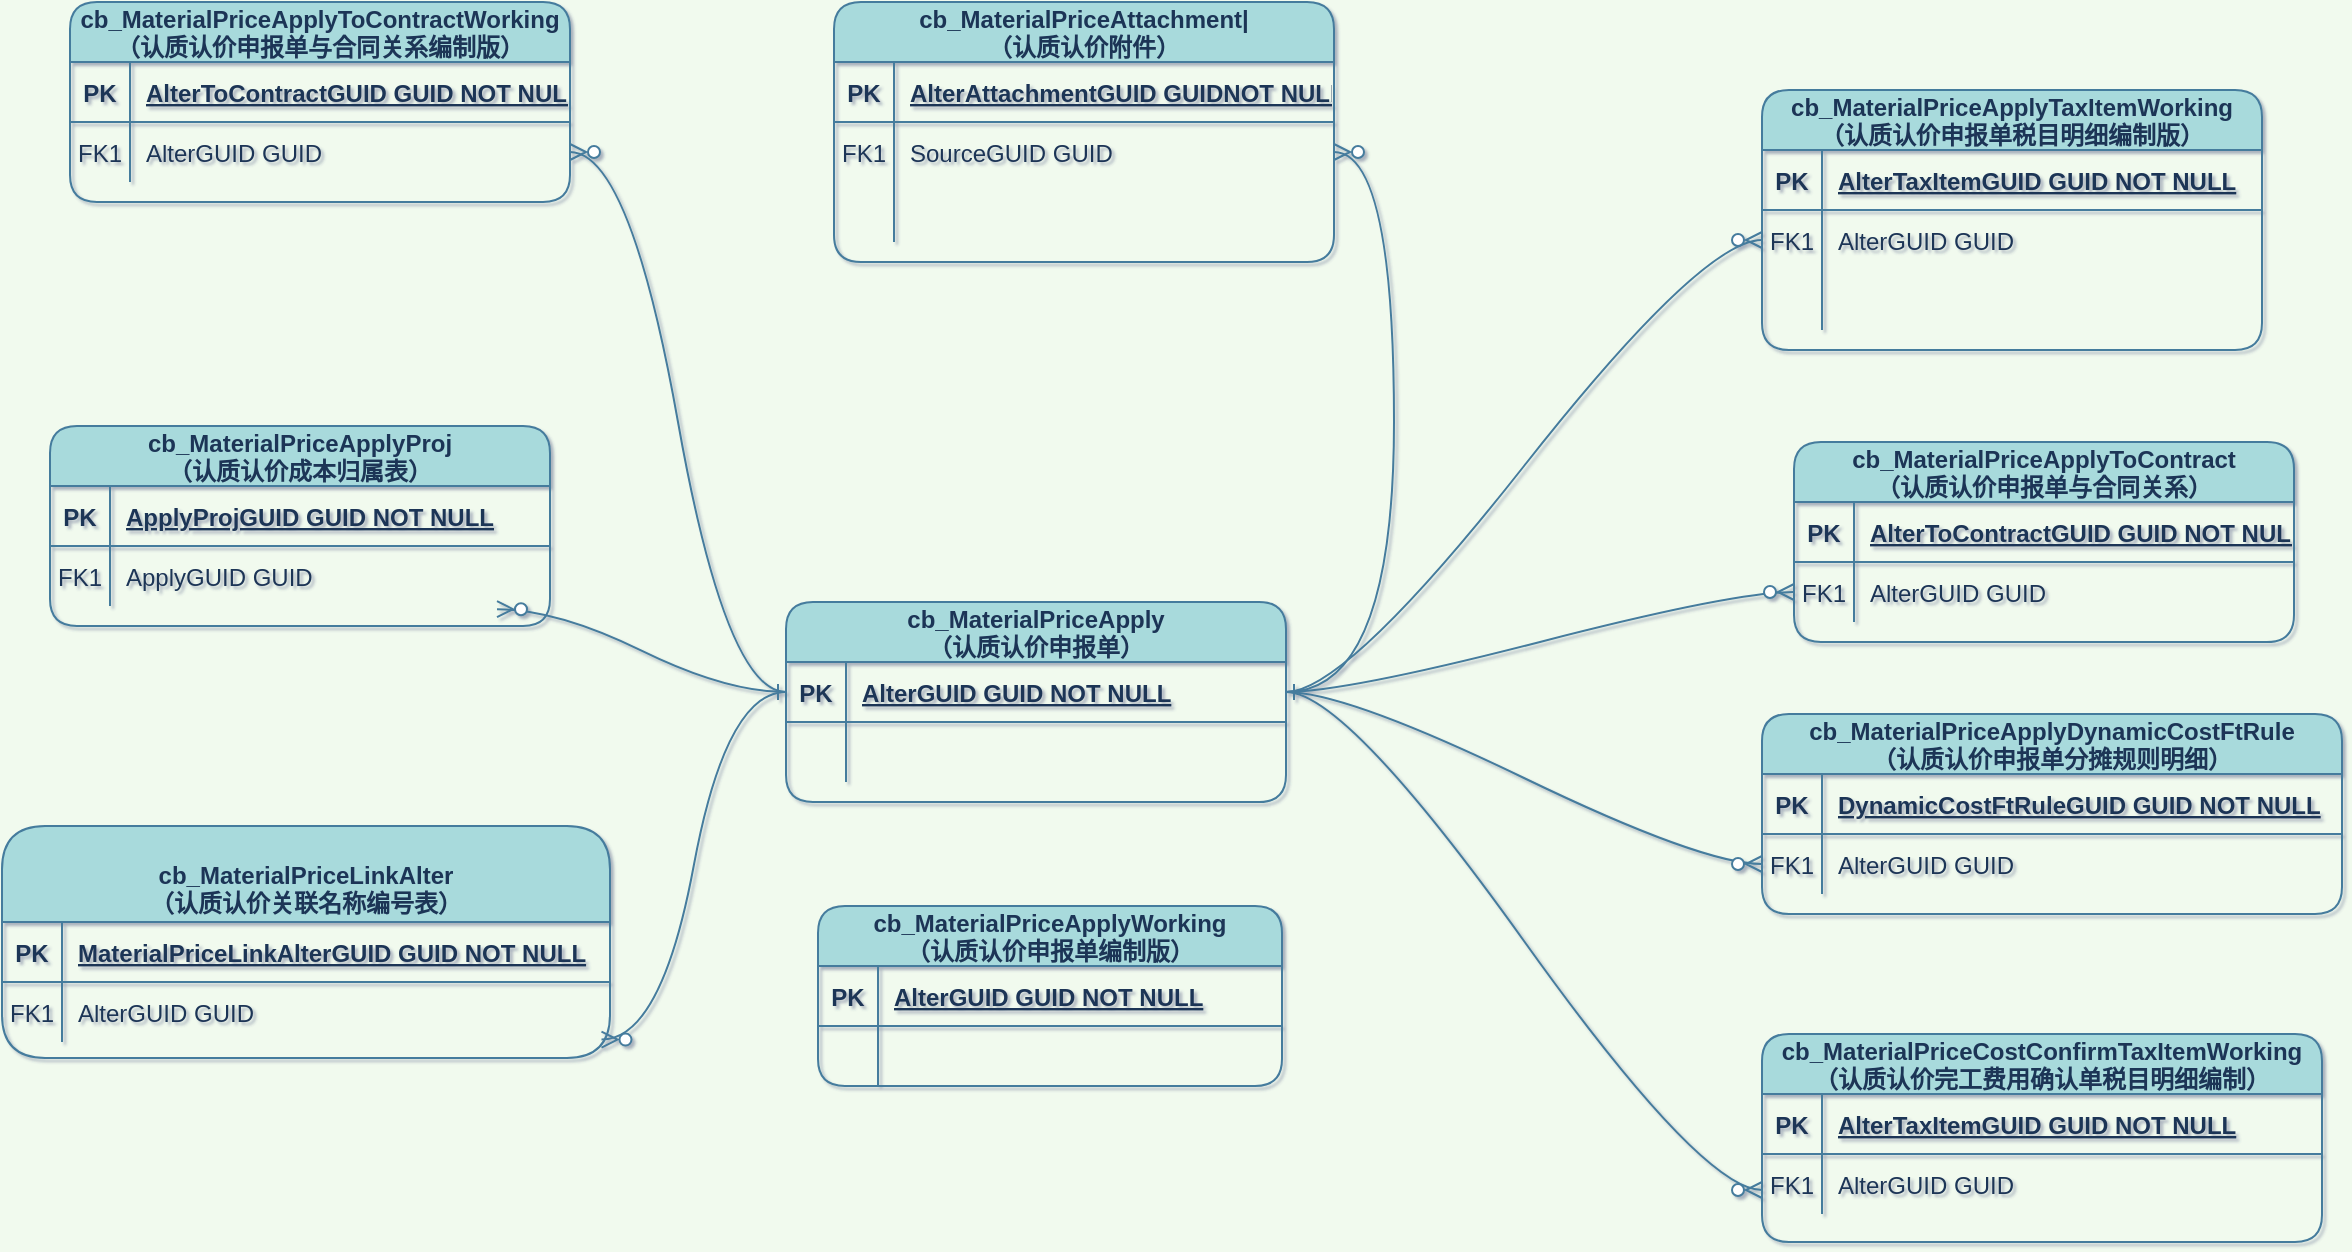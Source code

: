 <mxfile compressed="true" version="14.8.4" type="github" pages="2"><diagram id="R2lEEEUBdFMjLlhIrx00" name="认质认价实体关系图"><mxGraphModel dx="1550" dy="844" grid="1" gridSize="8" guides="1" tooltips="1" connect="1" arrows="1" fold="1" page="1" pageScale="1" pageWidth="1920" pageHeight="1200" background="#F1FAEE" math="0" shadow="1" extFonts="Permanent Marker^https://fonts.googleapis.com/css?family=Permanent+Marker"><root><mxCell id="0"/><mxCell id="1" parent="0"/><mxCell id="C-vyLk0tnHw3VtMMgP7b-1" value="" style="edgeStyle=entityRelationEdgeStyle;endArrow=ERzeroToMany;startArrow=ERone;endFill=1;startFill=0;curved=1;labelBackgroundColor=#F1FAEE;strokeColor=#457B9D;fontColor=#1D3557;" parent="1" source="C-vyLk0tnHw3VtMMgP7b-24" target="C-vyLk0tnHw3VtMMgP7b-6" edge="1"><mxGeometry width="100" height="100" relative="1" as="geometry"><mxPoint x="364" y="732" as="sourcePoint"/><mxPoint x="464" y="632" as="targetPoint"/></mxGeometry></mxCell><mxCell id="C-vyLk0tnHw3VtMMgP7b-12" value="" style="edgeStyle=entityRelationEdgeStyle;endArrow=ERzeroToMany;startArrow=ERone;endFill=1;startFill=0;curved=1;labelBackgroundColor=#F1FAEE;strokeColor=#457B9D;fontColor=#1D3557;" parent="1" source="C-vyLk0tnHw3VtMMgP7b-24" target="C-vyLk0tnHw3VtMMgP7b-17" edge="1"><mxGeometry width="100" height="100" relative="1" as="geometry"><mxPoint x="374" y="182" as="sourcePoint"/><mxPoint x="484" y="217" as="targetPoint"/></mxGeometry></mxCell><mxCell id="C-vyLk0tnHw3VtMMgP7b-2" value="cb_MaterialPriceAttachment|&#10;（认质认价附件）" style="shape=table;startSize=30;container=1;collapsible=1;childLayout=tableLayout;fixedRows=1;rowLines=0;fontStyle=1;align=center;resizeLast=1;rounded=1;fillColor=#A8DADC;strokeColor=#457B9D;fontColor=#1D3557;" parent="1" vertex="1"><mxGeometry x="432" y="20" width="250" height="130" as="geometry"/></mxCell><mxCell id="C-vyLk0tnHw3VtMMgP7b-3" value="" style="shape=partialRectangle;collapsible=0;dropTarget=0;pointerEvents=0;fillColor=none;points=[[0,0.5],[1,0.5]];portConstraint=eastwest;top=0;left=0;right=0;bottom=1;rounded=1;strokeColor=#457B9D;fontColor=#1D3557;" parent="C-vyLk0tnHw3VtMMgP7b-2" vertex="1"><mxGeometry y="30" width="250" height="30" as="geometry"/></mxCell><mxCell id="C-vyLk0tnHw3VtMMgP7b-4" value="PK" style="shape=partialRectangle;overflow=hidden;connectable=0;fillColor=none;top=0;left=0;bottom=0;right=0;fontStyle=1;rounded=1;strokeColor=#457B9D;fontColor=#1D3557;" parent="C-vyLk0tnHw3VtMMgP7b-3" vertex="1"><mxGeometry width="30" height="30" as="geometry"/></mxCell><mxCell id="C-vyLk0tnHw3VtMMgP7b-5" value="AlterAttachmentGUID GUIDNOT NULL " style="shape=partialRectangle;overflow=hidden;connectable=0;fillColor=none;top=0;left=0;bottom=0;right=0;align=left;spacingLeft=6;fontStyle=5;rounded=1;strokeColor=#457B9D;fontColor=#1D3557;" parent="C-vyLk0tnHw3VtMMgP7b-3" vertex="1"><mxGeometry x="30" width="220" height="30" as="geometry"/></mxCell><mxCell id="C-vyLk0tnHw3VtMMgP7b-6" value="" style="shape=partialRectangle;collapsible=0;dropTarget=0;pointerEvents=0;fillColor=none;points=[[0,0.5],[1,0.5]];portConstraint=eastwest;top=0;left=0;right=0;bottom=0;rounded=1;strokeColor=#457B9D;fontColor=#1D3557;" parent="C-vyLk0tnHw3VtMMgP7b-2" vertex="1"><mxGeometry y="60" width="250" height="30" as="geometry"/></mxCell><mxCell id="C-vyLk0tnHw3VtMMgP7b-7" value="FK1" style="shape=partialRectangle;overflow=hidden;connectable=0;fillColor=none;top=0;left=0;bottom=0;right=0;rounded=1;strokeColor=#457B9D;fontColor=#1D3557;" parent="C-vyLk0tnHw3VtMMgP7b-6" vertex="1"><mxGeometry width="30" height="30" as="geometry"/></mxCell><mxCell id="C-vyLk0tnHw3VtMMgP7b-8" value="SourceGUID GUID " style="shape=partialRectangle;overflow=hidden;connectable=0;fillColor=none;top=0;left=0;bottom=0;right=0;align=left;spacingLeft=6;rounded=1;strokeColor=#457B9D;fontColor=#1D3557;" parent="C-vyLk0tnHw3VtMMgP7b-6" vertex="1"><mxGeometry x="30" width="220" height="30" as="geometry"/></mxCell><mxCell id="C-vyLk0tnHw3VtMMgP7b-9" value="" style="shape=partialRectangle;collapsible=0;dropTarget=0;pointerEvents=0;fillColor=none;points=[[0,0.5],[1,0.5]];portConstraint=eastwest;top=0;left=0;right=0;bottom=0;rounded=1;strokeColor=#457B9D;fontColor=#1D3557;" parent="C-vyLk0tnHw3VtMMgP7b-2" vertex="1"><mxGeometry y="90" width="250" height="30" as="geometry"/></mxCell><mxCell id="C-vyLk0tnHw3VtMMgP7b-10" value="" style="shape=partialRectangle;overflow=hidden;connectable=0;fillColor=none;top=0;left=0;bottom=0;right=0;rounded=1;strokeColor=#457B9D;fontColor=#1D3557;" parent="C-vyLk0tnHw3VtMMgP7b-9" vertex="1"><mxGeometry width="30" height="30" as="geometry"/></mxCell><mxCell id="C-vyLk0tnHw3VtMMgP7b-11" value="" style="shape=partialRectangle;overflow=hidden;connectable=0;fillColor=none;top=0;left=0;bottom=0;right=0;align=left;spacingLeft=6;rounded=1;strokeColor=#457B9D;fontColor=#1D3557;" parent="C-vyLk0tnHw3VtMMgP7b-9" vertex="1"><mxGeometry x="30" width="220" height="30" as="geometry"/></mxCell><mxCell id="C-vyLk0tnHw3VtMMgP7b-13" value="cb_MaterialPriceApplyTaxItemWorking&#10;（认质认价申报单税目明细编制版）" style="shape=table;startSize=30;container=1;collapsible=1;childLayout=tableLayout;fixedRows=1;rowLines=0;fontStyle=1;align=center;resizeLast=1;rounded=1;fillColor=#A8DADC;strokeColor=#457B9D;fontColor=#1D3557;" parent="1" vertex="1"><mxGeometry x="896" y="64" width="250" height="130" as="geometry"/></mxCell><mxCell id="C-vyLk0tnHw3VtMMgP7b-14" value="" style="shape=partialRectangle;collapsible=0;dropTarget=0;pointerEvents=0;fillColor=none;points=[[0,0.5],[1,0.5]];portConstraint=eastwest;top=0;left=0;right=0;bottom=1;rounded=1;strokeColor=#457B9D;fontColor=#1D3557;" parent="C-vyLk0tnHw3VtMMgP7b-13" vertex="1"><mxGeometry y="30" width="250" height="30" as="geometry"/></mxCell><mxCell id="C-vyLk0tnHw3VtMMgP7b-15" value="PK" style="shape=partialRectangle;overflow=hidden;connectable=0;fillColor=none;top=0;left=0;bottom=0;right=0;fontStyle=1;rounded=1;strokeColor=#457B9D;fontColor=#1D3557;" parent="C-vyLk0tnHw3VtMMgP7b-14" vertex="1"><mxGeometry width="30" height="30" as="geometry"/></mxCell><mxCell id="C-vyLk0tnHw3VtMMgP7b-16" value="AlterTaxItemGUID GUID NOT NULL " style="shape=partialRectangle;overflow=hidden;connectable=0;fillColor=none;top=0;left=0;bottom=0;right=0;align=left;spacingLeft=6;fontStyle=5;rounded=1;strokeColor=#457B9D;fontColor=#1D3557;" parent="C-vyLk0tnHw3VtMMgP7b-14" vertex="1"><mxGeometry x="30" width="220" height="30" as="geometry"/></mxCell><mxCell id="C-vyLk0tnHw3VtMMgP7b-17" value="" style="shape=partialRectangle;collapsible=0;dropTarget=0;pointerEvents=0;fillColor=none;points=[[0,0.5],[1,0.5]];portConstraint=eastwest;top=0;left=0;right=0;bottom=0;rounded=1;strokeColor=#457B9D;fontColor=#1D3557;" parent="C-vyLk0tnHw3VtMMgP7b-13" vertex="1"><mxGeometry y="60" width="250" height="30" as="geometry"/></mxCell><mxCell id="C-vyLk0tnHw3VtMMgP7b-18" value="FK1" style="shape=partialRectangle;overflow=hidden;connectable=0;fillColor=none;top=0;left=0;bottom=0;right=0;rounded=1;strokeColor=#457B9D;fontColor=#1D3557;" parent="C-vyLk0tnHw3VtMMgP7b-17" vertex="1"><mxGeometry width="30" height="30" as="geometry"/></mxCell><mxCell id="C-vyLk0tnHw3VtMMgP7b-19" value="AlterGUID GUID " style="shape=partialRectangle;overflow=hidden;connectable=0;fillColor=none;top=0;left=0;bottom=0;right=0;align=left;spacingLeft=6;rounded=1;strokeColor=#457B9D;fontColor=#1D3557;" parent="C-vyLk0tnHw3VtMMgP7b-17" vertex="1"><mxGeometry x="30" width="220" height="30" as="geometry"/></mxCell><mxCell id="C-vyLk0tnHw3VtMMgP7b-20" value="" style="shape=partialRectangle;collapsible=0;dropTarget=0;pointerEvents=0;fillColor=none;points=[[0,0.5],[1,0.5]];portConstraint=eastwest;top=0;left=0;right=0;bottom=0;rounded=1;strokeColor=#457B9D;fontColor=#1D3557;" parent="C-vyLk0tnHw3VtMMgP7b-13" vertex="1"><mxGeometry y="90" width="250" height="30" as="geometry"/></mxCell><mxCell id="C-vyLk0tnHw3VtMMgP7b-21" value="" style="shape=partialRectangle;overflow=hidden;connectable=0;fillColor=none;top=0;left=0;bottom=0;right=0;rounded=1;strokeColor=#457B9D;fontColor=#1D3557;" parent="C-vyLk0tnHw3VtMMgP7b-20" vertex="1"><mxGeometry width="30" height="30" as="geometry"/></mxCell><mxCell id="C-vyLk0tnHw3VtMMgP7b-22" value="" style="shape=partialRectangle;overflow=hidden;connectable=0;fillColor=none;top=0;left=0;bottom=0;right=0;align=left;spacingLeft=6;rounded=1;strokeColor=#457B9D;fontColor=#1D3557;" parent="C-vyLk0tnHw3VtMMgP7b-20" vertex="1"><mxGeometry x="30" width="220" height="30" as="geometry"/></mxCell><mxCell id="C-vyLk0tnHw3VtMMgP7b-23" value="cb_MaterialPriceApply&#10;（认质认价申报单）" style="shape=table;startSize=30;container=1;collapsible=1;childLayout=tableLayout;fixedRows=1;rowLines=0;fontStyle=1;align=center;resizeLast=1;rounded=1;fillColor=#A8DADC;strokeColor=#457B9D;fontColor=#1D3557;" parent="1" vertex="1"><mxGeometry x="408" y="320" width="250" height="100" as="geometry"/></mxCell><mxCell id="C-vyLk0tnHw3VtMMgP7b-24" value="" style="shape=partialRectangle;collapsible=0;dropTarget=0;pointerEvents=0;fillColor=none;points=[[0,0.5],[1,0.5]];portConstraint=eastwest;top=0;left=0;right=0;bottom=1;rounded=1;strokeColor=#457B9D;fontColor=#1D3557;" parent="C-vyLk0tnHw3VtMMgP7b-23" vertex="1"><mxGeometry y="30" width="250" height="30" as="geometry"/></mxCell><mxCell id="C-vyLk0tnHw3VtMMgP7b-25" value="PK" style="shape=partialRectangle;overflow=hidden;connectable=0;fillColor=none;top=0;left=0;bottom=0;right=0;fontStyle=1;rounded=1;strokeColor=#457B9D;fontColor=#1D3557;" parent="C-vyLk0tnHw3VtMMgP7b-24" vertex="1"><mxGeometry width="30" height="30" as="geometry"/></mxCell><mxCell id="C-vyLk0tnHw3VtMMgP7b-26" value="AlterGUID GUID NOT NULL " style="shape=partialRectangle;overflow=hidden;connectable=0;fillColor=none;top=0;left=0;bottom=0;right=0;align=left;spacingLeft=6;fontStyle=5;rounded=1;strokeColor=#457B9D;fontColor=#1D3557;" parent="C-vyLk0tnHw3VtMMgP7b-24" vertex="1"><mxGeometry x="30" width="220" height="30" as="geometry"/></mxCell><mxCell id="C-vyLk0tnHw3VtMMgP7b-27" value="" style="shape=partialRectangle;collapsible=0;dropTarget=0;pointerEvents=0;fillColor=none;points=[[0,0.5],[1,0.5]];portConstraint=eastwest;top=0;left=0;right=0;bottom=0;rounded=1;strokeColor=#457B9D;fontColor=#1D3557;" parent="C-vyLk0tnHw3VtMMgP7b-23" vertex="1"><mxGeometry y="60" width="250" height="30" as="geometry"/></mxCell><mxCell id="C-vyLk0tnHw3VtMMgP7b-28" value="" style="shape=partialRectangle;overflow=hidden;connectable=0;fillColor=none;top=0;left=0;bottom=0;right=0;rounded=1;strokeColor=#457B9D;fontColor=#1D3557;" parent="C-vyLk0tnHw3VtMMgP7b-27" vertex="1"><mxGeometry width="30" height="30" as="geometry"/></mxCell><mxCell id="C-vyLk0tnHw3VtMMgP7b-29" value="" style="shape=partialRectangle;overflow=hidden;connectable=0;fillColor=none;top=0;left=0;bottom=0;right=0;align=left;spacingLeft=6;rounded=1;strokeColor=#457B9D;fontColor=#1D3557;" parent="C-vyLk0tnHw3VtMMgP7b-27" vertex="1"><mxGeometry x="30" width="220" height="30" as="geometry"/></mxCell><mxCell id="GNMlt4lICyYsORK2mgcK-3" value="cb_MaterialPriceCostConfirmTaxItemWorking&#10;（认质认价完工费用确认单税目明细编制）" style="shape=table;startSize=30;container=1;collapsible=1;childLayout=tableLayout;fixedRows=1;rowLines=0;fontStyle=1;align=center;resizeLast=1;rounded=1;fillColor=#A8DADC;strokeColor=#457B9D;fontColor=#1D3557;" vertex="1" parent="1"><mxGeometry x="896" y="536" width="280" height="104" as="geometry"/></mxCell><mxCell id="GNMlt4lICyYsORK2mgcK-4" value="" style="shape=partialRectangle;collapsible=0;dropTarget=0;pointerEvents=0;fillColor=none;points=[[0,0.5],[1,0.5]];portConstraint=eastwest;top=0;left=0;right=0;bottom=1;rounded=1;strokeColor=#457B9D;fontColor=#1D3557;" vertex="1" parent="GNMlt4lICyYsORK2mgcK-3"><mxGeometry y="30" width="280" height="30" as="geometry"/></mxCell><mxCell id="GNMlt4lICyYsORK2mgcK-5" value="PK" style="shape=partialRectangle;overflow=hidden;connectable=0;fillColor=none;top=0;left=0;bottom=0;right=0;fontStyle=1;rounded=1;strokeColor=#457B9D;fontColor=#1D3557;" vertex="1" parent="GNMlt4lICyYsORK2mgcK-4"><mxGeometry width="30" height="30" as="geometry"/></mxCell><mxCell id="GNMlt4lICyYsORK2mgcK-6" value="AlterTaxItemGUID GUID NOT NULL " style="shape=partialRectangle;overflow=hidden;connectable=0;fillColor=none;top=0;left=0;bottom=0;right=0;align=left;spacingLeft=6;fontStyle=5;rounded=1;strokeColor=#457B9D;fontColor=#1D3557;" vertex="1" parent="GNMlt4lICyYsORK2mgcK-4"><mxGeometry x="30" width="250" height="30" as="geometry"/></mxCell><mxCell id="GNMlt4lICyYsORK2mgcK-7" value="" style="shape=partialRectangle;collapsible=0;dropTarget=0;pointerEvents=0;fillColor=none;points=[[0,0.5],[1,0.5]];portConstraint=eastwest;top=0;left=0;right=0;bottom=0;rounded=1;strokeColor=#457B9D;fontColor=#1D3557;" vertex="1" parent="GNMlt4lICyYsORK2mgcK-3"><mxGeometry y="60" width="280" height="30" as="geometry"/></mxCell><mxCell id="GNMlt4lICyYsORK2mgcK-8" value="FK1" style="shape=partialRectangle;overflow=hidden;connectable=0;fillColor=none;top=0;left=0;bottom=0;right=0;rounded=1;strokeColor=#457B9D;fontColor=#1D3557;" vertex="1" parent="GNMlt4lICyYsORK2mgcK-7"><mxGeometry width="30" height="30" as="geometry"/></mxCell><mxCell id="GNMlt4lICyYsORK2mgcK-9" value="AlterGUID GUID" style="shape=partialRectangle;overflow=hidden;connectable=0;fillColor=none;top=0;left=0;bottom=0;right=0;align=left;spacingLeft=6;rounded=1;strokeColor=#457B9D;fontColor=#1D3557;" vertex="1" parent="GNMlt4lICyYsORK2mgcK-7"><mxGeometry x="30" width="250" height="30" as="geometry"/></mxCell><mxCell id="GNMlt4lICyYsORK2mgcK-11" value="cb_MaterialPriceApplyToContract&#10;（认质认价申报单与合同关系）" style="shape=table;startSize=30;container=1;collapsible=1;childLayout=tableLayout;fixedRows=1;rowLines=0;fontStyle=1;align=center;resizeLast=1;rounded=1;fillColor=#A8DADC;strokeColor=#457B9D;fontColor=#1D3557;" vertex="1" parent="1"><mxGeometry x="912" y="240" width="250" height="100" as="geometry"/></mxCell><mxCell id="GNMlt4lICyYsORK2mgcK-12" value="" style="shape=partialRectangle;collapsible=0;dropTarget=0;pointerEvents=0;fillColor=none;points=[[0,0.5],[1,0.5]];portConstraint=eastwest;top=0;left=0;right=0;bottom=1;rounded=1;strokeColor=#457B9D;fontColor=#1D3557;" vertex="1" parent="GNMlt4lICyYsORK2mgcK-11"><mxGeometry y="30" width="250" height="30" as="geometry"/></mxCell><mxCell id="GNMlt4lICyYsORK2mgcK-13" value="PK" style="shape=partialRectangle;overflow=hidden;connectable=0;fillColor=none;top=0;left=0;bottom=0;right=0;fontStyle=1;rounded=1;strokeColor=#457B9D;fontColor=#1D3557;" vertex="1" parent="GNMlt4lICyYsORK2mgcK-12"><mxGeometry width="30" height="30" as="geometry"/></mxCell><mxCell id="GNMlt4lICyYsORK2mgcK-14" value="AlterToContractGUID GUID NOT NULL " style="shape=partialRectangle;overflow=hidden;connectable=0;fillColor=none;top=0;left=0;bottom=0;right=0;align=left;spacingLeft=6;fontStyle=5;rounded=1;strokeColor=#457B9D;fontColor=#1D3557;" vertex="1" parent="GNMlt4lICyYsORK2mgcK-12"><mxGeometry x="30" width="220" height="30" as="geometry"/></mxCell><mxCell id="GNMlt4lICyYsORK2mgcK-15" value="" style="shape=partialRectangle;collapsible=0;dropTarget=0;pointerEvents=0;fillColor=none;points=[[0,0.5],[1,0.5]];portConstraint=eastwest;top=0;left=0;right=0;bottom=0;rounded=1;strokeColor=#457B9D;fontColor=#1D3557;" vertex="1" parent="GNMlt4lICyYsORK2mgcK-11"><mxGeometry y="60" width="250" height="30" as="geometry"/></mxCell><mxCell id="GNMlt4lICyYsORK2mgcK-16" value="FK1" style="shape=partialRectangle;overflow=hidden;connectable=0;fillColor=none;top=0;left=0;bottom=0;right=0;rounded=1;strokeColor=#457B9D;fontColor=#1D3557;" vertex="1" parent="GNMlt4lICyYsORK2mgcK-15"><mxGeometry width="30" height="30" as="geometry"/></mxCell><mxCell id="GNMlt4lICyYsORK2mgcK-17" value="AlterGUID GUID" style="shape=partialRectangle;overflow=hidden;connectable=0;fillColor=none;top=0;left=0;bottom=0;right=0;align=left;spacingLeft=6;rounded=1;strokeColor=#457B9D;fontColor=#1D3557;" vertex="1" parent="GNMlt4lICyYsORK2mgcK-15"><mxGeometry x="30" width="220" height="30" as="geometry"/></mxCell><mxCell id="GNMlt4lICyYsORK2mgcK-21" value="cb_MaterialPriceApplyDynamicCostFtRule&#10;（认质认价申报单分摊规则明细）" style="shape=table;startSize=30;container=1;collapsible=1;childLayout=tableLayout;fixedRows=1;rowLines=0;fontStyle=1;align=center;resizeLast=1;rounded=1;fillColor=#A8DADC;strokeColor=#457B9D;fontColor=#1D3557;" vertex="1" parent="1"><mxGeometry x="896" y="376" width="290" height="100" as="geometry"/></mxCell><mxCell id="GNMlt4lICyYsORK2mgcK-22" value="" style="shape=partialRectangle;collapsible=0;dropTarget=0;pointerEvents=0;fillColor=none;points=[[0,0.5],[1,0.5]];portConstraint=eastwest;top=0;left=0;right=0;bottom=1;rounded=1;strokeColor=#457B9D;fontColor=#1D3557;" vertex="1" parent="GNMlt4lICyYsORK2mgcK-21"><mxGeometry y="30" width="290" height="30" as="geometry"/></mxCell><mxCell id="GNMlt4lICyYsORK2mgcK-23" value="PK" style="shape=partialRectangle;overflow=hidden;connectable=0;fillColor=none;top=0;left=0;bottom=0;right=0;fontStyle=1;rounded=1;strokeColor=#457B9D;fontColor=#1D3557;" vertex="1" parent="GNMlt4lICyYsORK2mgcK-22"><mxGeometry width="30" height="30" as="geometry"/></mxCell><mxCell id="GNMlt4lICyYsORK2mgcK-24" value="DynamicCostFtRuleGUID GUID NOT NULL " style="shape=partialRectangle;overflow=hidden;connectable=0;fillColor=none;top=0;left=0;bottom=0;right=0;align=left;spacingLeft=6;fontStyle=5;rounded=1;strokeColor=#457B9D;fontColor=#1D3557;" vertex="1" parent="GNMlt4lICyYsORK2mgcK-22"><mxGeometry x="30" width="260" height="30" as="geometry"/></mxCell><mxCell id="GNMlt4lICyYsORK2mgcK-25" value="" style="shape=partialRectangle;collapsible=0;dropTarget=0;pointerEvents=0;fillColor=none;points=[[0,0.5],[1,0.5]];portConstraint=eastwest;top=0;left=0;right=0;bottom=0;rounded=1;strokeColor=#457B9D;fontColor=#1D3557;" vertex="1" parent="GNMlt4lICyYsORK2mgcK-21"><mxGeometry y="60" width="290" height="30" as="geometry"/></mxCell><mxCell id="GNMlt4lICyYsORK2mgcK-26" value="FK1" style="shape=partialRectangle;overflow=hidden;connectable=0;fillColor=none;top=0;left=0;bottom=0;right=0;rounded=1;strokeColor=#457B9D;fontColor=#1D3557;" vertex="1" parent="GNMlt4lICyYsORK2mgcK-25"><mxGeometry width="30" height="30" as="geometry"/></mxCell><mxCell id="GNMlt4lICyYsORK2mgcK-27" value="AlterGUID GUID" style="shape=partialRectangle;overflow=hidden;connectable=0;fillColor=none;top=0;left=0;bottom=0;right=0;align=left;spacingLeft=6;rounded=1;strokeColor=#457B9D;fontColor=#1D3557;" vertex="1" parent="GNMlt4lICyYsORK2mgcK-25"><mxGeometry x="30" width="260" height="30" as="geometry"/></mxCell><mxCell id="GNMlt4lICyYsORK2mgcK-31" value="" style="edgeStyle=entityRelationEdgeStyle;endArrow=ERzeroToMany;startArrow=ERone;endFill=1;startFill=0;curved=1;labelBackgroundColor=#F1FAEE;strokeColor=#457B9D;fontColor=#1D3557;" edge="1" parent="1" source="C-vyLk0tnHw3VtMMgP7b-24" target="GNMlt4lICyYsORK2mgcK-15"><mxGeometry width="100" height="100" relative="1" as="geometry"><mxPoint x="404" y="182" as="sourcePoint"/><mxPoint x="534" y="407" as="targetPoint"/></mxGeometry></mxCell><mxCell id="GNMlt4lICyYsORK2mgcK-32" value="" style="edgeStyle=entityRelationEdgeStyle;endArrow=ERzeroToMany;startArrow=ERone;endFill=1;startFill=0;curved=1;labelBackgroundColor=#F1FAEE;strokeColor=#457B9D;fontColor=#1D3557;" edge="1" parent="1" source="C-vyLk0tnHw3VtMMgP7b-24" target="GNMlt4lICyYsORK2mgcK-25"><mxGeometry width="100" height="100" relative="1" as="geometry"><mxPoint x="406" y="368" as="sourcePoint"/><mxPoint x="868" y="528" as="targetPoint"/></mxGeometry></mxCell><mxCell id="GNMlt4lICyYsORK2mgcK-33" value="" style="edgeStyle=entityRelationEdgeStyle;endArrow=ERzeroToMany;startArrow=ERone;endFill=1;startFill=0;entryX=0;entryY=0.75;entryDx=0;entryDy=0;exitX=1;exitY=0.5;exitDx=0;exitDy=0;curved=1;labelBackgroundColor=#F1FAEE;strokeColor=#457B9D;fontColor=#1D3557;" edge="1" parent="1" source="C-vyLk0tnHw3VtMMgP7b-24" target="GNMlt4lICyYsORK2mgcK-3"><mxGeometry width="100" height="100" relative="1" as="geometry"><mxPoint x="374" y="162" as="sourcePoint"/><mxPoint x="524" y="507" as="targetPoint"/></mxGeometry></mxCell><mxCell id="GNMlt4lICyYsORK2mgcK-34" value="cb_MaterialPriceApplyToContractWorking&#10;（认质认价申报单与合同关系编制版）" style="shape=table;startSize=30;container=1;collapsible=1;childLayout=tableLayout;fixedRows=1;rowLines=0;fontStyle=1;align=center;resizeLast=1;rounded=1;fillColor=#A8DADC;strokeColor=#457B9D;fontColor=#1D3557;" vertex="1" parent="1"><mxGeometry x="50" y="20" width="250" height="100" as="geometry"/></mxCell><mxCell id="GNMlt4lICyYsORK2mgcK-35" value="" style="shape=partialRectangle;collapsible=0;dropTarget=0;pointerEvents=0;fillColor=none;points=[[0,0.5],[1,0.5]];portConstraint=eastwest;top=0;left=0;right=0;bottom=1;rounded=1;strokeColor=#457B9D;fontColor=#1D3557;" vertex="1" parent="GNMlt4lICyYsORK2mgcK-34"><mxGeometry y="30" width="250" height="30" as="geometry"/></mxCell><mxCell id="GNMlt4lICyYsORK2mgcK-36" value="PK" style="shape=partialRectangle;overflow=hidden;connectable=0;fillColor=none;top=0;left=0;bottom=0;right=0;fontStyle=1;rounded=1;strokeColor=#457B9D;fontColor=#1D3557;" vertex="1" parent="GNMlt4lICyYsORK2mgcK-35"><mxGeometry width="30" height="30" as="geometry"/></mxCell><mxCell id="GNMlt4lICyYsORK2mgcK-37" value="AlterToContractGUID GUID NOT NULL " style="shape=partialRectangle;overflow=hidden;connectable=0;fillColor=none;top=0;left=0;bottom=0;right=0;align=left;spacingLeft=6;fontStyle=5;rounded=1;strokeColor=#457B9D;fontColor=#1D3557;" vertex="1" parent="GNMlt4lICyYsORK2mgcK-35"><mxGeometry x="30" width="220" height="30" as="geometry"/></mxCell><mxCell id="GNMlt4lICyYsORK2mgcK-38" value="" style="shape=partialRectangle;collapsible=0;dropTarget=0;pointerEvents=0;fillColor=none;points=[[0,0.5],[1,0.5]];portConstraint=eastwest;top=0;left=0;right=0;bottom=0;rounded=1;strokeColor=#457B9D;fontColor=#1D3557;" vertex="1" parent="GNMlt4lICyYsORK2mgcK-34"><mxGeometry y="60" width="250" height="30" as="geometry"/></mxCell><mxCell id="GNMlt4lICyYsORK2mgcK-39" value="FK1" style="shape=partialRectangle;overflow=hidden;connectable=0;fillColor=none;top=0;left=0;bottom=0;right=0;rounded=1;strokeColor=#457B9D;fontColor=#1D3557;" vertex="1" parent="GNMlt4lICyYsORK2mgcK-38"><mxGeometry width="30" height="30" as="geometry"/></mxCell><mxCell id="GNMlt4lICyYsORK2mgcK-40" value="AlterGUID GUID" style="shape=partialRectangle;overflow=hidden;connectable=0;fillColor=none;top=0;left=0;bottom=0;right=0;align=left;spacingLeft=6;rounded=1;strokeColor=#457B9D;fontColor=#1D3557;" vertex="1" parent="GNMlt4lICyYsORK2mgcK-38"><mxGeometry x="30" width="220" height="30" as="geometry"/></mxCell><mxCell id="GNMlt4lICyYsORK2mgcK-48" value="cb_MaterialPriceApplyProj&#10;（认质认价成本归属表）" style="shape=table;startSize=30;container=1;collapsible=1;childLayout=tableLayout;fixedRows=1;rowLines=0;fontStyle=1;align=center;resizeLast=1;rounded=1;fillColor=#A8DADC;strokeColor=#457B9D;fontColor=#1D3557;" vertex="1" parent="1"><mxGeometry x="40" y="232" width="250" height="100" as="geometry"/></mxCell><mxCell id="GNMlt4lICyYsORK2mgcK-49" value="" style="shape=partialRectangle;collapsible=0;dropTarget=0;pointerEvents=0;fillColor=none;points=[[0,0.5],[1,0.5]];portConstraint=eastwest;top=0;left=0;right=0;bottom=1;rounded=1;strokeColor=#457B9D;fontColor=#1D3557;" vertex="1" parent="GNMlt4lICyYsORK2mgcK-48"><mxGeometry y="30" width="250" height="30" as="geometry"/></mxCell><mxCell id="GNMlt4lICyYsORK2mgcK-50" value="PK" style="shape=partialRectangle;overflow=hidden;connectable=0;fillColor=none;top=0;left=0;bottom=0;right=0;fontStyle=1;rounded=1;strokeColor=#457B9D;fontColor=#1D3557;" vertex="1" parent="GNMlt4lICyYsORK2mgcK-49"><mxGeometry width="30" height="30" as="geometry"/></mxCell><mxCell id="GNMlt4lICyYsORK2mgcK-51" value="ApplyProjGUID GUID NOT NULL " style="shape=partialRectangle;overflow=hidden;connectable=0;fillColor=none;top=0;left=0;bottom=0;right=0;align=left;spacingLeft=6;fontStyle=5;rounded=1;strokeColor=#457B9D;fontColor=#1D3557;" vertex="1" parent="GNMlt4lICyYsORK2mgcK-49"><mxGeometry x="30" width="220" height="30" as="geometry"/></mxCell><mxCell id="GNMlt4lICyYsORK2mgcK-52" value="" style="shape=partialRectangle;collapsible=0;dropTarget=0;pointerEvents=0;fillColor=none;points=[[0,0.5],[1,0.5]];portConstraint=eastwest;top=0;left=0;right=0;bottom=0;rounded=1;strokeColor=#457B9D;fontColor=#1D3557;" vertex="1" parent="GNMlt4lICyYsORK2mgcK-48"><mxGeometry y="60" width="250" height="30" as="geometry"/></mxCell><mxCell id="GNMlt4lICyYsORK2mgcK-53" value="FK1" style="shape=partialRectangle;overflow=hidden;connectable=0;fillColor=none;top=0;left=0;bottom=0;right=0;rounded=1;strokeColor=#457B9D;fontColor=#1D3557;" vertex="1" parent="GNMlt4lICyYsORK2mgcK-52"><mxGeometry width="30" height="30" as="geometry"/></mxCell><mxCell id="GNMlt4lICyYsORK2mgcK-54" value="ApplyGUID GUID" style="shape=partialRectangle;overflow=hidden;connectable=0;fillColor=none;top=0;left=0;bottom=0;right=0;align=left;spacingLeft=6;rounded=1;strokeColor=#457B9D;fontColor=#1D3557;" vertex="1" parent="GNMlt4lICyYsORK2mgcK-52"><mxGeometry x="30" width="220" height="30" as="geometry"/></mxCell><mxCell id="GNMlt4lICyYsORK2mgcK-56" value="&#10;cb_MaterialPriceLinkAlter&#10;（认质认价关联名称编号表）" style="shape=table;startSize=48;container=1;collapsible=1;childLayout=tableLayout;fixedRows=1;rowLines=0;fontStyle=1;align=center;resizeLast=1;rounded=1;fillColor=#A8DADC;strokeColor=#457B9D;fontColor=#1D3557;" vertex="1" parent="1"><mxGeometry x="16" y="432" width="304" height="116" as="geometry"/></mxCell><mxCell id="GNMlt4lICyYsORK2mgcK-57" value="" style="shape=partialRectangle;collapsible=0;dropTarget=0;pointerEvents=0;fillColor=none;points=[[0,0.5],[1,0.5]];portConstraint=eastwest;top=0;left=0;right=0;bottom=1;rounded=1;strokeColor=#457B9D;fontColor=#1D3557;" vertex="1" parent="GNMlt4lICyYsORK2mgcK-56"><mxGeometry y="48" width="304" height="30" as="geometry"/></mxCell><mxCell id="GNMlt4lICyYsORK2mgcK-58" value="PK" style="shape=partialRectangle;overflow=hidden;connectable=0;fillColor=none;top=0;left=0;bottom=0;right=0;fontStyle=1;rounded=1;strokeColor=#457B9D;fontColor=#1D3557;" vertex="1" parent="GNMlt4lICyYsORK2mgcK-57"><mxGeometry width="30" height="30" as="geometry"/></mxCell><mxCell id="GNMlt4lICyYsORK2mgcK-59" value="MaterialPriceLinkAlterGUID GUID NOT NULL " style="shape=partialRectangle;overflow=hidden;connectable=0;fillColor=none;top=0;left=0;bottom=0;right=0;align=left;spacingLeft=6;fontStyle=5;rounded=1;strokeColor=#457B9D;fontColor=#1D3557;" vertex="1" parent="GNMlt4lICyYsORK2mgcK-57"><mxGeometry x="30" width="274" height="30" as="geometry"/></mxCell><mxCell id="GNMlt4lICyYsORK2mgcK-60" value="" style="shape=partialRectangle;collapsible=0;dropTarget=0;pointerEvents=0;fillColor=none;points=[[0,0.5],[1,0.5]];portConstraint=eastwest;top=0;left=0;right=0;bottom=0;rounded=1;strokeColor=#457B9D;fontColor=#1D3557;" vertex="1" parent="GNMlt4lICyYsORK2mgcK-56"><mxGeometry y="78" width="304" height="30" as="geometry"/></mxCell><mxCell id="GNMlt4lICyYsORK2mgcK-61" value="FK1" style="shape=partialRectangle;overflow=hidden;connectable=0;fillColor=none;top=0;left=0;bottom=0;right=0;rounded=1;strokeColor=#457B9D;fontColor=#1D3557;" vertex="1" parent="GNMlt4lICyYsORK2mgcK-60"><mxGeometry width="30" height="30" as="geometry"/></mxCell><mxCell id="GNMlt4lICyYsORK2mgcK-62" value="AlterGUID GUID" style="shape=partialRectangle;overflow=hidden;connectable=0;fillColor=none;top=0;left=0;bottom=0;right=0;align=left;spacingLeft=6;rounded=1;strokeColor=#457B9D;fontColor=#1D3557;" vertex="1" parent="GNMlt4lICyYsORK2mgcK-60"><mxGeometry x="30" width="274" height="30" as="geometry"/></mxCell><mxCell id="GNMlt4lICyYsORK2mgcK-63" value="" style="edgeStyle=entityRelationEdgeStyle;endArrow=ERzeroToMany;startArrow=ERone;endFill=1;startFill=0;entryX=0.986;entryY=0.96;entryDx=0;entryDy=0;entryPerimeter=0;curved=1;labelBackgroundColor=#F1FAEE;strokeColor=#457B9D;fontColor=#1D3557;" edge="1" parent="1" source="C-vyLk0tnHw3VtMMgP7b-24" target="GNMlt4lICyYsORK2mgcK-60"><mxGeometry width="100" height="100" relative="1" as="geometry"><mxPoint x="640" y="360" as="sourcePoint"/><mxPoint x="886" y="846" as="targetPoint"/></mxGeometry></mxCell><mxCell id="GNMlt4lICyYsORK2mgcK-64" value="" style="edgeStyle=entityRelationEdgeStyle;endArrow=ERzeroToMany;startArrow=ERone;endFill=1;startFill=0;entryX=1;entryY=0.5;entryDx=0;entryDy=0;curved=1;labelBackgroundColor=#F1FAEE;strokeColor=#457B9D;fontColor=#1D3557;" edge="1" parent="1" source="C-vyLk0tnHw3VtMMgP7b-24" target="GNMlt4lICyYsORK2mgcK-38"><mxGeometry width="100" height="100" relative="1" as="geometry"><mxPoint x="416" y="373" as="sourcePoint"/><mxPoint x="403.744" y="738.8" as="targetPoint"/></mxGeometry></mxCell><mxCell id="GNMlt4lICyYsORK2mgcK-65" value="" style="edgeStyle=entityRelationEdgeStyle;endArrow=ERzeroToMany;startArrow=ERone;endFill=1;startFill=0;entryX=0.894;entryY=1.053;entryDx=0;entryDy=0;entryPerimeter=0;curved=1;labelBackgroundColor=#F1FAEE;strokeColor=#457B9D;fontColor=#1D3557;" edge="1" parent="1" source="C-vyLk0tnHw3VtMMgP7b-24" target="GNMlt4lICyYsORK2mgcK-52"><mxGeometry width="100" height="100" relative="1" as="geometry"><mxPoint x="378" y="428" as="sourcePoint"/><mxPoint x="270" y="158" as="targetPoint"/></mxGeometry></mxCell><mxCell id="GNMlt4lICyYsORK2mgcK-67" value="cb_MaterialPriceApplyWorking&#10;（认质认价申报单编制版）" style="shape=table;startSize=30;container=1;collapsible=1;childLayout=tableLayout;fixedRows=1;rowLines=0;fontStyle=1;align=center;resizeLast=1;rounded=1;fillColor=#A8DADC;strokeColor=#457B9D;fontColor=#1D3557;" vertex="1" parent="1"><mxGeometry x="424" y="472" width="232" height="90" as="geometry"/></mxCell><mxCell id="GNMlt4lICyYsORK2mgcK-68" value="" style="shape=partialRectangle;collapsible=0;dropTarget=0;pointerEvents=0;fillColor=none;points=[[0,0.5],[1,0.5]];portConstraint=eastwest;top=0;left=0;right=0;bottom=1;rounded=1;strokeColor=#457B9D;fontColor=#1D3557;" vertex="1" parent="GNMlt4lICyYsORK2mgcK-67"><mxGeometry y="30" width="232" height="30" as="geometry"/></mxCell><mxCell id="GNMlt4lICyYsORK2mgcK-69" value="PK" style="shape=partialRectangle;overflow=hidden;connectable=0;fillColor=none;top=0;left=0;bottom=0;right=0;fontStyle=1;rounded=1;strokeColor=#457B9D;fontColor=#1D3557;" vertex="1" parent="GNMlt4lICyYsORK2mgcK-68"><mxGeometry width="30" height="30" as="geometry"/></mxCell><mxCell id="GNMlt4lICyYsORK2mgcK-70" value="AlterGUID GUID NOT NULL " style="shape=partialRectangle;overflow=hidden;connectable=0;fillColor=none;top=0;left=0;bottom=0;right=0;align=left;spacingLeft=6;fontStyle=5;rounded=1;strokeColor=#457B9D;fontColor=#1D3557;" vertex="1" parent="GNMlt4lICyYsORK2mgcK-68"><mxGeometry x="30" width="202" height="30" as="geometry"/></mxCell><mxCell id="GNMlt4lICyYsORK2mgcK-71" value="" style="shape=partialRectangle;collapsible=0;dropTarget=0;pointerEvents=0;fillColor=none;points=[[0,0.5],[1,0.5]];portConstraint=eastwest;top=0;left=0;right=0;bottom=0;rounded=1;strokeColor=#457B9D;fontColor=#1D3557;" vertex="1" parent="GNMlt4lICyYsORK2mgcK-67"><mxGeometry y="60" width="232" height="30" as="geometry"/></mxCell><mxCell id="GNMlt4lICyYsORK2mgcK-72" value="" style="shape=partialRectangle;overflow=hidden;connectable=0;fillColor=none;top=0;left=0;bottom=0;right=0;rounded=1;strokeColor=#457B9D;fontColor=#1D3557;" vertex="1" parent="GNMlt4lICyYsORK2mgcK-71"><mxGeometry width="30" height="30" as="geometry"/></mxCell><mxCell id="GNMlt4lICyYsORK2mgcK-73" value="" style="shape=partialRectangle;overflow=hidden;connectable=0;fillColor=none;top=0;left=0;bottom=0;right=0;align=left;spacingLeft=6;rounded=1;strokeColor=#457B9D;fontColor=#1D3557;" vertex="1" parent="GNMlt4lICyYsORK2mgcK-71"><mxGeometry x="30" width="202" height="30" as="geometry"/></mxCell></root></mxGraphModel></diagram><diagram name="材料调差实体关系图" id="5_bEJiULlyJjcKH1rWqc"><mxGraphModel dx="1550" dy="844" grid="1" gridSize="8" guides="1" tooltips="1" connect="1" arrows="1" fold="1" page="1" pageScale="1" pageWidth="1920" pageHeight="1200" background="#F1FAEE" math="0" shadow="1" extFonts="Permanent Marker^https://fonts.googleapis.com/css?family=Permanent+Marker"><root><mxCell id="0Wkskfz0EBRSzc1Za02X-0"/><mxCell id="0Wkskfz0EBRSzc1Za02X-1" parent="0Wkskfz0EBRSzc1Za02X-0"/><mxCell id="0Wkskfz0EBRSzc1Za02X-2" value="" style="edgeStyle=entityRelationEdgeStyle;endArrow=ERzeroToMany;startArrow=ERone;endFill=1;startFill=0;curved=1;labelBackgroundColor=#F1FAEE;strokeColor=#457B9D;fontColor=#1D3557;" edge="1" parent="0Wkskfz0EBRSzc1Za02X-1" source="0Wkskfz0EBRSzc1Za02X-25" target="0Wkskfz0EBRSzc1Za02X-8"><mxGeometry width="100" height="100" relative="1" as="geometry"><mxPoint x="364" y="732" as="sourcePoint"/><mxPoint x="464" y="632" as="targetPoint"/></mxGeometry></mxCell><mxCell id="0Wkskfz0EBRSzc1Za02X-3" value="" style="edgeStyle=entityRelationEdgeStyle;endArrow=ERzeroToMany;startArrow=ERone;endFill=1;startFill=0;curved=1;labelBackgroundColor=#F1FAEE;strokeColor=#457B9D;fontColor=#1D3557;" edge="1" parent="0Wkskfz0EBRSzc1Za02X-1" source="0Wkskfz0EBRSzc1Za02X-25" target="0Wkskfz0EBRSzc1Za02X-18"><mxGeometry width="100" height="100" relative="1" as="geometry"><mxPoint x="374" y="182" as="sourcePoint"/><mxPoint x="484" y="217" as="targetPoint"/></mxGeometry></mxCell><mxCell id="0Wkskfz0EBRSzc1Za02X-4" value="cb_MaterialDiffAttachment&#10;（材料调差附件）" style="shape=table;startSize=30;container=1;collapsible=1;childLayout=tableLayout;fixedRows=1;rowLines=0;fontStyle=1;align=center;resizeLast=1;rounded=1;fillColor=#A8DADC;strokeColor=#457B9D;fontColor=#1D3557;" vertex="1" parent="0Wkskfz0EBRSzc1Za02X-1"><mxGeometry x="432" y="20" width="250" height="130" as="geometry"/></mxCell><mxCell id="0Wkskfz0EBRSzc1Za02X-5" value="" style="shape=partialRectangle;collapsible=0;dropTarget=0;pointerEvents=0;fillColor=none;points=[[0,0.5],[1,0.5]];portConstraint=eastwest;top=0;left=0;right=0;bottom=1;rounded=1;strokeColor=#457B9D;fontColor=#1D3557;" vertex="1" parent="0Wkskfz0EBRSzc1Za02X-4"><mxGeometry y="30" width="250" height="30" as="geometry"/></mxCell><mxCell id="0Wkskfz0EBRSzc1Za02X-6" value="PK" style="shape=partialRectangle;overflow=hidden;connectable=0;fillColor=none;top=0;left=0;bottom=0;right=0;fontStyle=1;rounded=1;strokeColor=#457B9D;fontColor=#1D3557;" vertex="1" parent="0Wkskfz0EBRSzc1Za02X-5"><mxGeometry width="30" height="30" as="geometry"/></mxCell><mxCell id="0Wkskfz0EBRSzc1Za02X-7" value="AlterAttachmentGUID GUIDNOT NULL " style="shape=partialRectangle;overflow=hidden;connectable=0;fillColor=none;top=0;left=0;bottom=0;right=0;align=left;spacingLeft=6;fontStyle=5;rounded=1;strokeColor=#457B9D;fontColor=#1D3557;" vertex="1" parent="0Wkskfz0EBRSzc1Za02X-5"><mxGeometry x="30" width="220" height="30" as="geometry"/></mxCell><mxCell id="0Wkskfz0EBRSzc1Za02X-8" value="" style="shape=partialRectangle;collapsible=0;dropTarget=0;pointerEvents=0;fillColor=none;points=[[0,0.5],[1,0.5]];portConstraint=eastwest;top=0;left=0;right=0;bottom=0;rounded=1;strokeColor=#457B9D;fontColor=#1D3557;" vertex="1" parent="0Wkskfz0EBRSzc1Za02X-4"><mxGeometry y="60" width="250" height="30" as="geometry"/></mxCell><mxCell id="0Wkskfz0EBRSzc1Za02X-9" value="FK1" style="shape=partialRectangle;overflow=hidden;connectable=0;fillColor=none;top=0;left=0;bottom=0;right=0;rounded=1;strokeColor=#457B9D;fontColor=#1D3557;" vertex="1" parent="0Wkskfz0EBRSzc1Za02X-8"><mxGeometry width="30" height="30" as="geometry"/></mxCell><mxCell id="0Wkskfz0EBRSzc1Za02X-10" value="SourceGUID GUID " style="shape=partialRectangle;overflow=hidden;connectable=0;fillColor=none;top=0;left=0;bottom=0;right=0;align=left;spacingLeft=6;rounded=1;strokeColor=#457B9D;fontColor=#1D3557;" vertex="1" parent="0Wkskfz0EBRSzc1Za02X-8"><mxGeometry x="30" width="220" height="30" as="geometry"/></mxCell><mxCell id="0Wkskfz0EBRSzc1Za02X-11" value="" style="shape=partialRectangle;collapsible=0;dropTarget=0;pointerEvents=0;fillColor=none;points=[[0,0.5],[1,0.5]];portConstraint=eastwest;top=0;left=0;right=0;bottom=0;rounded=1;strokeColor=#457B9D;fontColor=#1D3557;" vertex="1" parent="0Wkskfz0EBRSzc1Za02X-4"><mxGeometry y="90" width="250" height="30" as="geometry"/></mxCell><mxCell id="0Wkskfz0EBRSzc1Za02X-12" value="" style="shape=partialRectangle;overflow=hidden;connectable=0;fillColor=none;top=0;left=0;bottom=0;right=0;rounded=1;strokeColor=#457B9D;fontColor=#1D3557;" vertex="1" parent="0Wkskfz0EBRSzc1Za02X-11"><mxGeometry width="30" height="30" as="geometry"/></mxCell><mxCell id="0Wkskfz0EBRSzc1Za02X-13" value="" style="shape=partialRectangle;overflow=hidden;connectable=0;fillColor=none;top=0;left=0;bottom=0;right=0;align=left;spacingLeft=6;rounded=1;strokeColor=#457B9D;fontColor=#1D3557;" vertex="1" parent="0Wkskfz0EBRSzc1Za02X-11"><mxGeometry x="30" width="220" height="30" as="geometry"/></mxCell><mxCell id="0Wkskfz0EBRSzc1Za02X-14" value="cb_MaterialDiffApplyToContractWorking&#10;（材料调差申报单与合同关系编制版）" style="shape=table;startSize=30;container=1;collapsible=1;childLayout=tableLayout;fixedRows=1;rowLines=0;fontStyle=1;align=center;resizeLast=1;rounded=1;fillColor=#A8DADC;strokeColor=#457B9D;fontColor=#1D3557;" vertex="1" parent="0Wkskfz0EBRSzc1Za02X-1"><mxGeometry x="864" y="168" width="264" height="120" as="geometry"/></mxCell><mxCell id="0Wkskfz0EBRSzc1Za02X-15" value="" style="shape=partialRectangle;collapsible=0;dropTarget=0;pointerEvents=0;fillColor=none;points=[[0,0.5],[1,0.5]];portConstraint=eastwest;top=0;left=0;right=0;bottom=1;rounded=1;strokeColor=#457B9D;fontColor=#1D3557;" vertex="1" parent="0Wkskfz0EBRSzc1Za02X-14"><mxGeometry y="30" width="264" height="30" as="geometry"/></mxCell><mxCell id="0Wkskfz0EBRSzc1Za02X-16" value="PK" style="shape=partialRectangle;overflow=hidden;connectable=0;fillColor=none;top=0;left=0;bottom=0;right=0;fontStyle=1;rounded=1;strokeColor=#457B9D;fontColor=#1D3557;" vertex="1" parent="0Wkskfz0EBRSzc1Za02X-15"><mxGeometry width="30" height="30" as="geometry"/></mxCell><mxCell id="0Wkskfz0EBRSzc1Za02X-17" value="AlterToContractGUID GUID NOT NULL " style="shape=partialRectangle;overflow=hidden;connectable=0;fillColor=none;top=0;left=0;bottom=0;right=0;align=left;spacingLeft=6;fontStyle=5;rounded=1;strokeColor=#457B9D;fontColor=#1D3557;" vertex="1" parent="0Wkskfz0EBRSzc1Za02X-15"><mxGeometry x="30" width="234" height="30" as="geometry"/></mxCell><mxCell id="0Wkskfz0EBRSzc1Za02X-18" value="" style="shape=partialRectangle;collapsible=0;dropTarget=0;pointerEvents=0;fillColor=none;points=[[0,0.5],[1,0.5]];portConstraint=eastwest;top=0;left=0;right=0;bottom=0;rounded=1;strokeColor=#457B9D;fontColor=#1D3557;" vertex="1" parent="0Wkskfz0EBRSzc1Za02X-14"><mxGeometry y="60" width="264" height="30" as="geometry"/></mxCell><mxCell id="0Wkskfz0EBRSzc1Za02X-19" value="FK1" style="shape=partialRectangle;overflow=hidden;connectable=0;fillColor=none;top=0;left=0;bottom=0;right=0;rounded=1;strokeColor=#457B9D;fontColor=#1D3557;" vertex="1" parent="0Wkskfz0EBRSzc1Za02X-18"><mxGeometry width="30" height="30" as="geometry"/></mxCell><mxCell id="0Wkskfz0EBRSzc1Za02X-20" value="AlterGUID GUID " style="shape=partialRectangle;overflow=hidden;connectable=0;fillColor=none;top=0;left=0;bottom=0;right=0;align=left;spacingLeft=6;rounded=1;strokeColor=#457B9D;fontColor=#1D3557;" vertex="1" parent="0Wkskfz0EBRSzc1Za02X-18"><mxGeometry x="30" width="234" height="30" as="geometry"/></mxCell><mxCell id="0Wkskfz0EBRSzc1Za02X-21" value="" style="shape=partialRectangle;collapsible=0;dropTarget=0;pointerEvents=0;fillColor=none;points=[[0,0.5],[1,0.5]];portConstraint=eastwest;top=0;left=0;right=0;bottom=0;rounded=1;strokeColor=#457B9D;fontColor=#1D3557;" vertex="1" parent="0Wkskfz0EBRSzc1Za02X-14"><mxGeometry y="90" width="264" height="30" as="geometry"/></mxCell><mxCell id="0Wkskfz0EBRSzc1Za02X-22" value="" style="shape=partialRectangle;overflow=hidden;connectable=0;fillColor=none;top=0;left=0;bottom=0;right=0;rounded=1;strokeColor=#457B9D;fontColor=#1D3557;" vertex="1" parent="0Wkskfz0EBRSzc1Za02X-21"><mxGeometry width="30" height="30" as="geometry"/></mxCell><mxCell id="0Wkskfz0EBRSzc1Za02X-23" value="" style="shape=partialRectangle;overflow=hidden;connectable=0;fillColor=none;top=0;left=0;bottom=0;right=0;align=left;spacingLeft=6;rounded=1;strokeColor=#457B9D;fontColor=#1D3557;" vertex="1" parent="0Wkskfz0EBRSzc1Za02X-21"><mxGeometry x="30" width="234" height="30" as="geometry"/></mxCell><mxCell id="0Wkskfz0EBRSzc1Za02X-24" value="cb_MaterialDiffApply&#10;（材料调差申报单）" style="shape=table;startSize=30;container=1;collapsible=1;childLayout=tableLayout;fixedRows=1;rowLines=0;fontStyle=1;align=center;resizeLast=1;rounded=1;fillColor=#A8DADC;strokeColor=#457B9D;fontColor=#1D3557;" vertex="1" parent="0Wkskfz0EBRSzc1Za02X-1"><mxGeometry x="432" y="320" width="250" height="100" as="geometry"/></mxCell><mxCell id="0Wkskfz0EBRSzc1Za02X-25" value="" style="shape=partialRectangle;collapsible=0;dropTarget=0;pointerEvents=0;fillColor=none;points=[[0,0.5],[1,0.5]];portConstraint=eastwest;top=0;left=0;right=0;bottom=1;rounded=1;strokeColor=#457B9D;fontColor=#1D3557;" vertex="1" parent="0Wkskfz0EBRSzc1Za02X-24"><mxGeometry y="30" width="250" height="30" as="geometry"/></mxCell><mxCell id="0Wkskfz0EBRSzc1Za02X-26" value="PK" style="shape=partialRectangle;overflow=hidden;connectable=0;fillColor=none;top=0;left=0;bottom=0;right=0;fontStyle=1;rounded=1;strokeColor=#457B9D;fontColor=#1D3557;" vertex="1" parent="0Wkskfz0EBRSzc1Za02X-25"><mxGeometry width="30" height="30" as="geometry"/></mxCell><mxCell id="0Wkskfz0EBRSzc1Za02X-27" value="AlterGUID GUID NOT NULL " style="shape=partialRectangle;overflow=hidden;connectable=0;fillColor=none;top=0;left=0;bottom=0;right=0;align=left;spacingLeft=6;fontStyle=5;rounded=1;strokeColor=#457B9D;fontColor=#1D3557;" vertex="1" parent="0Wkskfz0EBRSzc1Za02X-25"><mxGeometry x="30" width="220" height="30" as="geometry"/></mxCell><mxCell id="0Wkskfz0EBRSzc1Za02X-28" value="" style="shape=partialRectangle;collapsible=0;dropTarget=0;pointerEvents=0;fillColor=none;points=[[0,0.5],[1,0.5]];portConstraint=eastwest;top=0;left=0;right=0;bottom=0;rounded=1;strokeColor=#457B9D;fontColor=#1D3557;" vertex="1" parent="0Wkskfz0EBRSzc1Za02X-24"><mxGeometry y="60" width="250" height="30" as="geometry"/></mxCell><mxCell id="0Wkskfz0EBRSzc1Za02X-29" value="" style="shape=partialRectangle;overflow=hidden;connectable=0;fillColor=none;top=0;left=0;bottom=0;right=0;rounded=1;strokeColor=#457B9D;fontColor=#1D3557;" vertex="1" parent="0Wkskfz0EBRSzc1Za02X-28"><mxGeometry width="30" height="30" as="geometry"/></mxCell><mxCell id="0Wkskfz0EBRSzc1Za02X-30" value="" style="shape=partialRectangle;overflow=hidden;connectable=0;fillColor=none;top=0;left=0;bottom=0;right=0;align=left;spacingLeft=6;rounded=1;strokeColor=#457B9D;fontColor=#1D3557;" vertex="1" parent="0Wkskfz0EBRSzc1Za02X-28"><mxGeometry x="30" width="220" height="30" as="geometry"/></mxCell><mxCell id="0Wkskfz0EBRSzc1Za02X-38" value="cb_MaterialDiffApplyToContract&#10;（材料调差申报单与合同关系）" style="shape=table;startSize=30;container=1;collapsible=1;childLayout=tableLayout;fixedRows=1;rowLines=0;fontStyle=1;align=center;resizeLast=1;rounded=1;fillColor=#A8DADC;strokeColor=#457B9D;fontColor=#1D3557;" vertex="1" parent="0Wkskfz0EBRSzc1Za02X-1"><mxGeometry x="864" y="32" width="250" height="100" as="geometry"/></mxCell><mxCell id="0Wkskfz0EBRSzc1Za02X-39" value="" style="shape=partialRectangle;collapsible=0;dropTarget=0;pointerEvents=0;fillColor=none;points=[[0,0.5],[1,0.5]];portConstraint=eastwest;top=0;left=0;right=0;bottom=1;rounded=1;strokeColor=#457B9D;fontColor=#1D3557;" vertex="1" parent="0Wkskfz0EBRSzc1Za02X-38"><mxGeometry y="30" width="250" height="30" as="geometry"/></mxCell><mxCell id="0Wkskfz0EBRSzc1Za02X-40" value="PK" style="shape=partialRectangle;overflow=hidden;connectable=0;fillColor=none;top=0;left=0;bottom=0;right=0;fontStyle=1;rounded=1;strokeColor=#457B9D;fontColor=#1D3557;" vertex="1" parent="0Wkskfz0EBRSzc1Za02X-39"><mxGeometry width="30" height="30" as="geometry"/></mxCell><mxCell id="0Wkskfz0EBRSzc1Za02X-41" value="AlterToContractGUID GUID NOT NULL " style="shape=partialRectangle;overflow=hidden;connectable=0;fillColor=none;top=0;left=0;bottom=0;right=0;align=left;spacingLeft=6;fontStyle=5;rounded=1;strokeColor=#457B9D;fontColor=#1D3557;" vertex="1" parent="0Wkskfz0EBRSzc1Za02X-39"><mxGeometry x="30" width="220" height="30" as="geometry"/></mxCell><mxCell id="0Wkskfz0EBRSzc1Za02X-42" value="" style="shape=partialRectangle;collapsible=0;dropTarget=0;pointerEvents=0;fillColor=none;points=[[0,0.5],[1,0.5]];portConstraint=eastwest;top=0;left=0;right=0;bottom=0;rounded=1;strokeColor=#457B9D;fontColor=#1D3557;" vertex="1" parent="0Wkskfz0EBRSzc1Za02X-38"><mxGeometry y="60" width="250" height="30" as="geometry"/></mxCell><mxCell id="0Wkskfz0EBRSzc1Za02X-43" value="FK1" style="shape=partialRectangle;overflow=hidden;connectable=0;fillColor=none;top=0;left=0;bottom=0;right=0;rounded=1;strokeColor=#457B9D;fontColor=#1D3557;" vertex="1" parent="0Wkskfz0EBRSzc1Za02X-42"><mxGeometry width="30" height="30" as="geometry"/></mxCell><mxCell id="0Wkskfz0EBRSzc1Za02X-44" value="AlterGUID GUID" style="shape=partialRectangle;overflow=hidden;connectable=0;fillColor=none;top=0;left=0;bottom=0;right=0;align=left;spacingLeft=6;rounded=1;strokeColor=#457B9D;fontColor=#1D3557;" vertex="1" parent="0Wkskfz0EBRSzc1Za02X-42"><mxGeometry x="30" width="220" height="30" as="geometry"/></mxCell><mxCell id="0Wkskfz0EBRSzc1Za02X-52" value="" style="edgeStyle=entityRelationEdgeStyle;endArrow=ERzeroToMany;startArrow=ERone;endFill=1;startFill=0;curved=1;labelBackgroundColor=#F1FAEE;strokeColor=#457B9D;fontColor=#1D3557;" edge="1" parent="0Wkskfz0EBRSzc1Za02X-1" source="0Wkskfz0EBRSzc1Za02X-25" target="0Wkskfz0EBRSzc1Za02X-42"><mxGeometry width="100" height="100" relative="1" as="geometry"><mxPoint x="404" y="182" as="sourcePoint"/><mxPoint x="534" y="407" as="targetPoint"/></mxGeometry></mxCell><mxCell id="0Wkskfz0EBRSzc1Za02X-53" value="" style="edgeStyle=entityRelationEdgeStyle;endArrow=ERzeroToMany;startArrow=ERone;endFill=1;startFill=0;curved=1;labelBackgroundColor=#F1FAEE;strokeColor=#457B9D;fontColor=#1D3557;" edge="1" parent="0Wkskfz0EBRSzc1Za02X-1" source="0Wkskfz0EBRSzc1Za02X-25" target="0ZDZr2NW4fUP906z3_T9-27"><mxGeometry width="100" height="100" relative="1" as="geometry"><mxPoint x="406" y="368" as="sourcePoint"/><mxPoint x="856" y="407" as="targetPoint"/></mxGeometry></mxCell><mxCell id="0Wkskfz0EBRSzc1Za02X-54" value="" style="edgeStyle=entityRelationEdgeStyle;endArrow=ERzeroToMany;startArrow=ERone;endFill=1;startFill=0;exitX=1;exitY=0.5;exitDx=0;exitDy=0;curved=1;labelBackgroundColor=#F1FAEE;strokeColor=#457B9D;fontColor=#1D3557;" edge="1" parent="0Wkskfz0EBRSzc1Za02X-1" source="0Wkskfz0EBRSzc1Za02X-25" target="0ZDZr2NW4fUP906z3_T9-20"><mxGeometry width="100" height="100" relative="1" as="geometry"><mxPoint x="374" y="162" as="sourcePoint"/><mxPoint x="840" y="534" as="targetPoint"/></mxGeometry></mxCell><mxCell id="0Wkskfz0EBRSzc1Za02X-55" value="cb_MaterialDiffApplyBudgetUse&#10;（材料调差申报单成本归集）" style="shape=table;startSize=30;container=1;collapsible=1;childLayout=tableLayout;fixedRows=1;rowLines=0;fontStyle=1;align=center;resizeLast=1;rounded=1;fillColor=#A8DADC;strokeColor=#457B9D;fontColor=#1D3557;" vertex="1" parent="0Wkskfz0EBRSzc1Za02X-1"><mxGeometry x="50" y="56" width="250" height="100" as="geometry"/></mxCell><mxCell id="0Wkskfz0EBRSzc1Za02X-56" value="" style="shape=partialRectangle;collapsible=0;dropTarget=0;pointerEvents=0;fillColor=none;points=[[0,0.5],[1,0.5]];portConstraint=eastwest;top=0;left=0;right=0;bottom=1;rounded=1;strokeColor=#457B9D;fontColor=#1D3557;" vertex="1" parent="0Wkskfz0EBRSzc1Za02X-55"><mxGeometry y="30" width="250" height="30" as="geometry"/></mxCell><mxCell id="0Wkskfz0EBRSzc1Za02X-57" value="PK" style="shape=partialRectangle;overflow=hidden;connectable=0;fillColor=none;top=0;left=0;bottom=0;right=0;fontStyle=1;rounded=1;strokeColor=#457B9D;fontColor=#1D3557;" vertex="1" parent="0Wkskfz0EBRSzc1Za02X-56"><mxGeometry width="30" height="30" as="geometry"/></mxCell><mxCell id="0Wkskfz0EBRSzc1Za02X-58" value="AlterBudgetUseGUID GUID NOT NULL " style="shape=partialRectangle;overflow=hidden;connectable=0;fillColor=none;top=0;left=0;bottom=0;right=0;align=left;spacingLeft=6;fontStyle=5;rounded=1;strokeColor=#457B9D;fontColor=#1D3557;" vertex="1" parent="0Wkskfz0EBRSzc1Za02X-56"><mxGeometry x="30" width="220" height="30" as="geometry"/></mxCell><mxCell id="0Wkskfz0EBRSzc1Za02X-59" value="" style="shape=partialRectangle;collapsible=0;dropTarget=0;pointerEvents=0;fillColor=none;points=[[0,0.5],[1,0.5]];portConstraint=eastwest;top=0;left=0;right=0;bottom=0;rounded=1;strokeColor=#457B9D;fontColor=#1D3557;" vertex="1" parent="0Wkskfz0EBRSzc1Za02X-55"><mxGeometry y="60" width="250" height="30" as="geometry"/></mxCell><mxCell id="0Wkskfz0EBRSzc1Za02X-60" value="FK1" style="shape=partialRectangle;overflow=hidden;connectable=0;fillColor=none;top=0;left=0;bottom=0;right=0;rounded=1;strokeColor=#457B9D;fontColor=#1D3557;" vertex="1" parent="0Wkskfz0EBRSzc1Za02X-59"><mxGeometry width="30" height="30" as="geometry"/></mxCell><mxCell id="0Wkskfz0EBRSzc1Za02X-61" value="AlterGUID GUID" style="shape=partialRectangle;overflow=hidden;connectable=0;fillColor=none;top=0;left=0;bottom=0;right=0;align=left;spacingLeft=6;rounded=1;strokeColor=#457B9D;fontColor=#1D3557;" vertex="1" parent="0Wkskfz0EBRSzc1Za02X-59"><mxGeometry x="30" width="220" height="30" as="geometry"/></mxCell><mxCell id="0Wkskfz0EBRSzc1Za02X-62" value="cb_MaterialDiffApplyProj&#10;（材料调差成本归属表）" style="shape=table;startSize=0;container=1;collapsible=1;childLayout=tableLayout;fixedRows=1;rowLines=0;fontStyle=1;align=center;resizeLast=1;rounded=1;fillColor=#A8DADC;strokeColor=#457B9D;fontColor=#1D3557;" vertex="1" parent="0Wkskfz0EBRSzc1Za02X-1"><mxGeometry x="50" y="248" width="250" height="100" as="geometry"/></mxCell><mxCell id="0Wkskfz0EBRSzc1Za02X-63" value="" style="shape=partialRectangle;collapsible=0;dropTarget=0;pointerEvents=0;fillColor=none;points=[[0,0.5],[1,0.5]];portConstraint=eastwest;top=0;left=0;right=0;bottom=1;rounded=1;strokeColor=#457B9D;fontColor=#1D3557;" vertex="1" parent="0Wkskfz0EBRSzc1Za02X-62"><mxGeometry width="250" height="30" as="geometry"/></mxCell><mxCell id="0Wkskfz0EBRSzc1Za02X-64" value="PK" style="shape=partialRectangle;overflow=hidden;connectable=0;fillColor=none;top=0;left=0;bottom=0;right=0;fontStyle=1;rounded=1;strokeColor=#457B9D;fontColor=#1D3557;" vertex="1" parent="0Wkskfz0EBRSzc1Za02X-63"><mxGeometry width="30" height="30" as="geometry"/></mxCell><mxCell id="0Wkskfz0EBRSzc1Za02X-65" value="ApplyProjGUID GUID NOT NULL " style="shape=partialRectangle;overflow=hidden;connectable=0;fillColor=none;top=0;left=0;bottom=0;right=0;align=left;spacingLeft=6;fontStyle=5;rounded=1;strokeColor=#457B9D;fontColor=#1D3557;" vertex="1" parent="0Wkskfz0EBRSzc1Za02X-63"><mxGeometry x="30" width="220" height="30" as="geometry"/></mxCell><mxCell id="0Wkskfz0EBRSzc1Za02X-66" value="" style="shape=partialRectangle;collapsible=0;dropTarget=0;pointerEvents=0;fillColor=none;points=[[0,0.5],[1,0.5]];portConstraint=eastwest;top=0;left=0;right=0;bottom=0;rounded=1;strokeColor=#457B9D;fontColor=#1D3557;" vertex="1" parent="0Wkskfz0EBRSzc1Za02X-62"><mxGeometry y="30" width="250" height="30" as="geometry"/></mxCell><mxCell id="0Wkskfz0EBRSzc1Za02X-67" value="FK1" style="shape=partialRectangle;overflow=hidden;connectable=0;fillColor=none;top=0;left=0;bottom=0;right=0;rounded=1;strokeColor=#457B9D;fontColor=#1D3557;" vertex="1" parent="0Wkskfz0EBRSzc1Za02X-66"><mxGeometry width="30" height="30" as="geometry"/></mxCell><mxCell id="0Wkskfz0EBRSzc1Za02X-68" value="ApplyGUID GUID" style="shape=partialRectangle;overflow=hidden;connectable=0;fillColor=none;top=0;left=0;bottom=0;right=0;align=left;spacingLeft=6;rounded=1;strokeColor=#457B9D;fontColor=#1D3557;" vertex="1" parent="0Wkskfz0EBRSzc1Za02X-66"><mxGeometry x="30" width="220" height="30" as="geometry"/></mxCell><mxCell id="0Wkskfz0EBRSzc1Za02X-69" value="&#10;cb_MaterialDiffApplyDynamicCostFt&#10;（材料调差申报单分摊规则）" style="shape=table;startSize=48;container=1;collapsible=1;childLayout=tableLayout;fixedRows=1;rowLines=0;fontStyle=1;align=center;resizeLast=1;rounded=1;fillColor=#A8DADC;strokeColor=#457B9D;fontColor=#1D3557;" vertex="1" parent="0Wkskfz0EBRSzc1Za02X-1"><mxGeometry x="23" y="400" width="304" height="116" as="geometry"/></mxCell><mxCell id="0Wkskfz0EBRSzc1Za02X-70" value="" style="shape=partialRectangle;collapsible=0;dropTarget=0;pointerEvents=0;fillColor=none;points=[[0,0.5],[1,0.5]];portConstraint=eastwest;top=0;left=0;right=0;bottom=1;rounded=1;strokeColor=#457B9D;fontColor=#1D3557;" vertex="1" parent="0Wkskfz0EBRSzc1Za02X-69"><mxGeometry y="48" width="304" height="30" as="geometry"/></mxCell><mxCell id="0Wkskfz0EBRSzc1Za02X-71" value="PK" style="shape=partialRectangle;overflow=hidden;connectable=0;fillColor=none;top=0;left=0;bottom=0;right=0;fontStyle=1;rounded=1;strokeColor=#457B9D;fontColor=#1D3557;" vertex="1" parent="0Wkskfz0EBRSzc1Za02X-70"><mxGeometry width="30" height="30" as="geometry"/></mxCell><mxCell id="0Wkskfz0EBRSzc1Za02X-72" value="DynamicCostFtGUID GUID NOT NULL " style="shape=partialRectangle;overflow=hidden;connectable=0;fillColor=none;top=0;left=0;bottom=0;right=0;align=left;spacingLeft=6;fontStyle=5;rounded=1;strokeColor=#457B9D;fontColor=#1D3557;" vertex="1" parent="0Wkskfz0EBRSzc1Za02X-70"><mxGeometry x="30" width="274" height="30" as="geometry"/></mxCell><mxCell id="0Wkskfz0EBRSzc1Za02X-73" value="" style="shape=partialRectangle;collapsible=0;dropTarget=0;pointerEvents=0;fillColor=none;points=[[0,0.5],[1,0.5]];portConstraint=eastwest;top=0;left=0;right=0;bottom=0;rounded=1;strokeColor=#457B9D;fontColor=#1D3557;" vertex="1" parent="0Wkskfz0EBRSzc1Za02X-69"><mxGeometry y="78" width="304" height="30" as="geometry"/></mxCell><mxCell id="0Wkskfz0EBRSzc1Za02X-74" value="FK1" style="shape=partialRectangle;overflow=hidden;connectable=0;fillColor=none;top=0;left=0;bottom=0;right=0;rounded=1;strokeColor=#457B9D;fontColor=#1D3557;" vertex="1" parent="0Wkskfz0EBRSzc1Za02X-73"><mxGeometry width="30" height="30" as="geometry"/></mxCell><mxCell id="0Wkskfz0EBRSzc1Za02X-75" value="RefGUID GUID" style="shape=partialRectangle;overflow=hidden;connectable=0;fillColor=none;top=0;left=0;bottom=0;right=0;align=left;spacingLeft=6;rounded=1;strokeColor=#457B9D;fontColor=#1D3557;" vertex="1" parent="0Wkskfz0EBRSzc1Za02X-73"><mxGeometry x="30" width="274" height="30" as="geometry"/></mxCell><mxCell id="0Wkskfz0EBRSzc1Za02X-76" value="" style="edgeStyle=entityRelationEdgeStyle;endArrow=ERzeroToMany;startArrow=ERone;endFill=1;startFill=0;entryX=0.986;entryY=0.96;entryDx=0;entryDy=0;entryPerimeter=0;curved=1;labelBackgroundColor=#F1FAEE;strokeColor=#457B9D;fontColor=#1D3557;" edge="1" parent="0Wkskfz0EBRSzc1Za02X-1" source="0Wkskfz0EBRSzc1Za02X-25" target="0Wkskfz0EBRSzc1Za02X-73"><mxGeometry width="100" height="100" relative="1" as="geometry"><mxPoint x="640" y="360" as="sourcePoint"/><mxPoint x="886" y="846" as="targetPoint"/></mxGeometry></mxCell><mxCell id="0Wkskfz0EBRSzc1Za02X-77" value="" style="edgeStyle=entityRelationEdgeStyle;endArrow=ERzeroToMany;startArrow=ERone;endFill=1;startFill=0;entryX=1;entryY=0.5;entryDx=0;entryDy=0;curved=1;labelBackgroundColor=#F1FAEE;strokeColor=#457B9D;fontColor=#1D3557;" edge="1" parent="0Wkskfz0EBRSzc1Za02X-1" source="0Wkskfz0EBRSzc1Za02X-25" target="0Wkskfz0EBRSzc1Za02X-59"><mxGeometry width="100" height="100" relative="1" as="geometry"><mxPoint x="416" y="373" as="sourcePoint"/><mxPoint x="403.744" y="738.8" as="targetPoint"/></mxGeometry></mxCell><mxCell id="0Wkskfz0EBRSzc1Za02X-78" value="" style="edgeStyle=entityRelationEdgeStyle;endArrow=ERzeroToMany;startArrow=ERone;endFill=1;startFill=0;entryX=0.894;entryY=1.053;entryDx=0;entryDy=0;entryPerimeter=0;curved=1;labelBackgroundColor=#F1FAEE;strokeColor=#457B9D;fontColor=#1D3557;" edge="1" parent="0Wkskfz0EBRSzc1Za02X-1" source="0Wkskfz0EBRSzc1Za02X-25" target="0Wkskfz0EBRSzc1Za02X-66"><mxGeometry width="100" height="100" relative="1" as="geometry"><mxPoint x="378" y="428" as="sourcePoint"/><mxPoint x="270" y="158" as="targetPoint"/></mxGeometry></mxCell><mxCell id="0Wkskfz0EBRSzc1Za02X-79" value="cb_MaterialDiffApplyWorking&#10;（材料调差申报单编制版）" style="shape=table;startSize=30;container=1;collapsible=1;childLayout=tableLayout;fixedRows=1;rowLines=0;fontStyle=1;align=center;resizeLast=1;rounded=1;fillColor=#A8DADC;strokeColor=#457B9D;fontColor=#1D3557;" vertex="1" parent="0Wkskfz0EBRSzc1Za02X-1"><mxGeometry x="441" y="192" width="232" height="90" as="geometry"/></mxCell><mxCell id="0Wkskfz0EBRSzc1Za02X-80" value="" style="shape=partialRectangle;collapsible=0;dropTarget=0;pointerEvents=0;fillColor=none;points=[[0,0.5],[1,0.5]];portConstraint=eastwest;top=0;left=0;right=0;bottom=1;rounded=1;strokeColor=#457B9D;fontColor=#1D3557;" vertex="1" parent="0Wkskfz0EBRSzc1Za02X-79"><mxGeometry y="30" width="232" height="30" as="geometry"/></mxCell><mxCell id="0Wkskfz0EBRSzc1Za02X-81" value="PK" style="shape=partialRectangle;overflow=hidden;connectable=0;fillColor=none;top=0;left=0;bottom=0;right=0;fontStyle=1;rounded=1;strokeColor=#457B9D;fontColor=#1D3557;" vertex="1" parent="0Wkskfz0EBRSzc1Za02X-80"><mxGeometry width="30" height="30" as="geometry"/></mxCell><mxCell id="0Wkskfz0EBRSzc1Za02X-82" value="AlterGUID GUID NOT NULL " style="shape=partialRectangle;overflow=hidden;connectable=0;fillColor=none;top=0;left=0;bottom=0;right=0;align=left;spacingLeft=6;fontStyle=5;rounded=1;strokeColor=#457B9D;fontColor=#1D3557;" vertex="1" parent="0Wkskfz0EBRSzc1Za02X-80"><mxGeometry x="30" width="202" height="30" as="geometry"/></mxCell><mxCell id="0Wkskfz0EBRSzc1Za02X-83" value="" style="shape=partialRectangle;collapsible=0;dropTarget=0;pointerEvents=0;fillColor=none;points=[[0,0.5],[1,0.5]];portConstraint=eastwest;top=0;left=0;right=0;bottom=0;rounded=1;strokeColor=#457B9D;fontColor=#1D3557;" vertex="1" parent="0Wkskfz0EBRSzc1Za02X-79"><mxGeometry y="60" width="232" height="30" as="geometry"/></mxCell><mxCell id="0Wkskfz0EBRSzc1Za02X-84" value="" style="shape=partialRectangle;overflow=hidden;connectable=0;fillColor=none;top=0;left=0;bottom=0;right=0;rounded=1;strokeColor=#457B9D;fontColor=#1D3557;" vertex="1" parent="0Wkskfz0EBRSzc1Za02X-83"><mxGeometry width="30" height="30" as="geometry"/></mxCell><mxCell id="0Wkskfz0EBRSzc1Za02X-85" value="" style="shape=partialRectangle;overflow=hidden;connectable=0;fillColor=none;top=0;left=0;bottom=0;right=0;align=left;spacingLeft=6;rounded=1;strokeColor=#457B9D;fontColor=#1D3557;" vertex="1" parent="0Wkskfz0EBRSzc1Za02X-83"><mxGeometry x="30" width="202" height="30" as="geometry"/></mxCell><mxCell id="0ZDZr2NW4fUP906z3_T9-7" value="cb_MaterialDiffApplyTaxItemWorking&#10;（材料调差申报单税目明细编制版）" style="shape=table;startSize=30;container=1;collapsible=1;childLayout=tableLayout;fixedRows=1;rowLines=0;fontStyle=1;align=center;resizeLast=1;rounded=1;fillColor=#A8DADC;strokeColor=#457B9D;fontColor=#1D3557;" vertex="1" parent="0Wkskfz0EBRSzc1Za02X-1"><mxGeometry x="896" y="344" width="280" height="104" as="geometry"/></mxCell><mxCell id="0ZDZr2NW4fUP906z3_T9-8" value="" style="shape=partialRectangle;collapsible=0;dropTarget=0;pointerEvents=0;fillColor=none;points=[[0,0.5],[1,0.5]];portConstraint=eastwest;top=0;left=0;right=0;bottom=1;rounded=1;strokeColor=#457B9D;fontColor=#1D3557;" vertex="1" parent="0ZDZr2NW4fUP906z3_T9-7"><mxGeometry y="30" width="280" height="30" as="geometry"/></mxCell><mxCell id="0ZDZr2NW4fUP906z3_T9-9" value="PK" style="shape=partialRectangle;overflow=hidden;connectable=0;fillColor=none;top=0;left=0;bottom=0;right=0;fontStyle=1;rounded=1;strokeColor=#457B9D;fontColor=#1D3557;" vertex="1" parent="0ZDZr2NW4fUP906z3_T9-8"><mxGeometry width="30" height="30" as="geometry"/></mxCell><mxCell id="0ZDZr2NW4fUP906z3_T9-10" value="AlterTaxItemGUID GUID NOT NULL " style="shape=partialRectangle;overflow=hidden;connectable=0;fillColor=none;top=0;left=0;bottom=0;right=0;align=left;spacingLeft=6;fontStyle=5;rounded=1;strokeColor=#457B9D;fontColor=#1D3557;" vertex="1" parent="0ZDZr2NW4fUP906z3_T9-8"><mxGeometry x="30" width="250" height="30" as="geometry"/></mxCell><mxCell id="0ZDZr2NW4fUP906z3_T9-11" value="" style="shape=partialRectangle;collapsible=0;dropTarget=0;pointerEvents=0;fillColor=none;points=[[0,0.5],[1,0.5]];portConstraint=eastwest;top=0;left=0;right=0;bottom=0;rounded=1;strokeColor=#457B9D;fontColor=#1D3557;" vertex="1" parent="0ZDZr2NW4fUP906z3_T9-7"><mxGeometry y="60" width="280" height="30" as="geometry"/></mxCell><mxCell id="0ZDZr2NW4fUP906z3_T9-12" value="FK1" style="shape=partialRectangle;overflow=hidden;connectable=0;fillColor=none;top=0;left=0;bottom=0;right=0;rounded=1;strokeColor=#457B9D;fontColor=#1D3557;" vertex="1" parent="0ZDZr2NW4fUP906z3_T9-11"><mxGeometry width="30" height="30" as="geometry"/></mxCell><mxCell id="0ZDZr2NW4fUP906z3_T9-13" value="AlterGUID GUID" style="shape=partialRectangle;overflow=hidden;connectable=0;fillColor=none;top=0;left=0;bottom=0;right=0;align=left;spacingLeft=6;rounded=1;strokeColor=#457B9D;fontColor=#1D3557;" vertex="1" parent="0ZDZr2NW4fUP906z3_T9-11"><mxGeometry x="30" width="250" height="30" as="geometry"/></mxCell><mxCell id="0ZDZr2NW4fUP906z3_T9-14" value="" style="edgeStyle=entityRelationEdgeStyle;endArrow=ERzeroToMany;startArrow=ERone;endFill=1;startFill=0;entryX=1;entryY=0.5;entryDx=0;entryDy=0;exitX=1;exitY=0.5;exitDx=0;exitDy=0;curved=1;labelBackgroundColor=#F1FAEE;strokeColor=#457B9D;fontColor=#1D3557;" edge="1" parent="0Wkskfz0EBRSzc1Za02X-1" source="0Wkskfz0EBRSzc1Za02X-24" target="0ZDZr2NW4fUP906z3_T9-11"><mxGeometry width="100" height="100" relative="1" as="geometry"><mxPoint x="666" y="373" as="sourcePoint"/><mxPoint x="1016" y="590" as="targetPoint"/></mxGeometry></mxCell><mxCell id="0ZDZr2NW4fUP906z3_T9-15" value="" style="edgeStyle=entityRelationEdgeStyle;endArrow=ERzeroToMany;startArrow=ERone;endFill=1;startFill=0;curved=1;labelBackgroundColor=#F1FAEE;strokeColor=#457B9D;fontColor=#1D3557;" edge="1" parent="0Wkskfz0EBRSzc1Za02X-1" source="0Wkskfz0EBRSzc1Za02X-25" target="0ZDZr2NW4fUP906z3_T9-34"><mxGeometry width="100" height="100" relative="1" as="geometry"><mxPoint x="674" y="381" as="sourcePoint"/><mxPoint x="1175.56" y="718.79" as="targetPoint"/></mxGeometry></mxCell><mxCell id="0ZDZr2NW4fUP906z3_T9-16" value="cb_MaterialDiffApplyDynamicCostFtRule&#10;（材料调差申报单分摊规则明细）" style="shape=table;startSize=30;container=1;collapsible=1;childLayout=tableLayout;fixedRows=1;rowLines=0;fontStyle=1;align=center;resizeLast=1;rounded=1;fillColor=#A8DADC;strokeColor=#457B9D;fontColor=#1D3557;" vertex="1" parent="0Wkskfz0EBRSzc1Za02X-1"><mxGeometry x="896" y="472" width="280" height="104" as="geometry"/></mxCell><mxCell id="0ZDZr2NW4fUP906z3_T9-17" value="" style="shape=partialRectangle;collapsible=0;dropTarget=0;pointerEvents=0;fillColor=none;points=[[0,0.5],[1,0.5]];portConstraint=eastwest;top=0;left=0;right=0;bottom=1;rounded=1;strokeColor=#457B9D;fontColor=#1D3557;" vertex="1" parent="0ZDZr2NW4fUP906z3_T9-16"><mxGeometry y="30" width="280" height="30" as="geometry"/></mxCell><mxCell id="0ZDZr2NW4fUP906z3_T9-18" value="PK" style="shape=partialRectangle;overflow=hidden;connectable=0;fillColor=none;top=0;left=0;bottom=0;right=0;fontStyle=1;rounded=1;strokeColor=#457B9D;fontColor=#1D3557;" vertex="1" parent="0ZDZr2NW4fUP906z3_T9-17"><mxGeometry width="30" height="30" as="geometry"/></mxCell><mxCell id="0ZDZr2NW4fUP906z3_T9-19" value="DynamicCostFtRuleGUID GUID NOT NULL " style="shape=partialRectangle;overflow=hidden;connectable=0;fillColor=none;top=0;left=0;bottom=0;right=0;align=left;spacingLeft=6;fontStyle=5;rounded=1;strokeColor=#457B9D;fontColor=#1D3557;" vertex="1" parent="0ZDZr2NW4fUP906z3_T9-17"><mxGeometry x="30" width="250" height="30" as="geometry"/></mxCell><mxCell id="0ZDZr2NW4fUP906z3_T9-20" value="" style="shape=partialRectangle;collapsible=0;dropTarget=0;pointerEvents=0;fillColor=none;points=[[0,0.5],[1,0.5]];portConstraint=eastwest;top=0;left=0;right=0;bottom=0;rounded=1;strokeColor=#457B9D;fontColor=#1D3557;" vertex="1" parent="0ZDZr2NW4fUP906z3_T9-16"><mxGeometry y="60" width="280" height="30" as="geometry"/></mxCell><mxCell id="0ZDZr2NW4fUP906z3_T9-21" value="FK1" style="shape=partialRectangle;overflow=hidden;connectable=0;fillColor=none;top=0;left=0;bottom=0;right=0;rounded=1;strokeColor=#457B9D;fontColor=#1D3557;" vertex="1" parent="0ZDZr2NW4fUP906z3_T9-20"><mxGeometry width="30" height="30" as="geometry"/></mxCell><mxCell id="0ZDZr2NW4fUP906z3_T9-22" value="AlterGUID GUID" style="shape=partialRectangle;overflow=hidden;connectable=0;fillColor=none;top=0;left=0;bottom=0;right=0;align=left;spacingLeft=6;rounded=1;strokeColor=#457B9D;fontColor=#1D3557;" vertex="1" parent="0ZDZr2NW4fUP906z3_T9-20"><mxGeometry x="30" width="250" height="30" as="geometry"/></mxCell><mxCell id="0ZDZr2NW4fUP906z3_T9-23" value="cb_MaterialDiffProcessLog&#10;（材料调差现场审批意见）" style="shape=table;startSize=30;container=1;collapsible=1;childLayout=tableLayout;fixedRows=1;rowLines=0;fontStyle=1;align=center;resizeLast=1;rounded=1;fillColor=#A8DADC;strokeColor=#457B9D;fontColor=#1D3557;" vertex="1" parent="0Wkskfz0EBRSzc1Za02X-1"><mxGeometry x="480" y="608" width="280" height="104" as="geometry"/></mxCell><mxCell id="0ZDZr2NW4fUP906z3_T9-24" value="" style="shape=partialRectangle;collapsible=0;dropTarget=0;pointerEvents=0;fillColor=none;points=[[0,0.5],[1,0.5]];portConstraint=eastwest;top=0;left=0;right=0;bottom=1;rounded=1;strokeColor=#457B9D;fontColor=#1D3557;" vertex="1" parent="0ZDZr2NW4fUP906z3_T9-23"><mxGeometry y="30" width="280" height="30" as="geometry"/></mxCell><mxCell id="0ZDZr2NW4fUP906z3_T9-25" value="PK" style="shape=partialRectangle;overflow=hidden;connectable=0;fillColor=none;top=0;left=0;bottom=0;right=0;fontStyle=1;rounded=1;strokeColor=#457B9D;fontColor=#1D3557;" vertex="1" parent="0ZDZr2NW4fUP906z3_T9-24"><mxGeometry width="30" height="30" as="geometry"/></mxCell><mxCell id="0ZDZr2NW4fUP906z3_T9-26" value="AlterProcessLogGUID GUID NOT NULL " style="shape=partialRectangle;overflow=hidden;connectable=0;fillColor=none;top=0;left=0;bottom=0;right=0;align=left;spacingLeft=6;fontStyle=5;rounded=1;strokeColor=#457B9D;fontColor=#1D3557;" vertex="1" parent="0ZDZr2NW4fUP906z3_T9-24"><mxGeometry x="30" width="250" height="30" as="geometry"/></mxCell><mxCell id="0ZDZr2NW4fUP906z3_T9-27" value="" style="shape=partialRectangle;collapsible=0;dropTarget=0;pointerEvents=0;fillColor=none;points=[[0,0.5],[1,0.5]];portConstraint=eastwest;top=0;left=0;right=0;bottom=0;rounded=1;strokeColor=#457B9D;fontColor=#1D3557;" vertex="1" parent="0ZDZr2NW4fUP906z3_T9-23"><mxGeometry y="60" width="280" height="30" as="geometry"/></mxCell><mxCell id="0ZDZr2NW4fUP906z3_T9-28" value="FK1" style="shape=partialRectangle;overflow=hidden;connectable=0;fillColor=none;top=0;left=0;bottom=0;right=0;rounded=1;strokeColor=#457B9D;fontColor=#1D3557;" vertex="1" parent="0ZDZr2NW4fUP906z3_T9-27"><mxGeometry width="30" height="30" as="geometry"/></mxCell><mxCell id="0ZDZr2NW4fUP906z3_T9-29" value="AlterGUID GUID" style="shape=partialRectangle;overflow=hidden;connectable=0;fillColor=none;top=0;left=0;bottom=0;right=0;align=left;spacingLeft=6;rounded=1;strokeColor=#457B9D;fontColor=#1D3557;" vertex="1" parent="0ZDZr2NW4fUP906z3_T9-27"><mxGeometry x="30" width="250" height="30" as="geometry"/></mxCell><mxCell id="0ZDZr2NW4fUP906z3_T9-30" value="cb_MaterialDiffCostConfirmBudgetUse&#10;（材料调差完工费用确认单成本归集）" style="shape=table;startSize=30;container=1;collapsible=1;childLayout=tableLayout;fixedRows=1;rowLines=0;fontStyle=1;align=center;resizeLast=1;rounded=1;fillColor=#A8DADC;strokeColor=#457B9D;fontColor=#1D3557;" vertex="1" parent="0Wkskfz0EBRSzc1Za02X-1"><mxGeometry x="896" y="592" width="280" height="104" as="geometry"/></mxCell><mxCell id="0ZDZr2NW4fUP906z3_T9-31" value="" style="shape=partialRectangle;collapsible=0;dropTarget=0;pointerEvents=0;fillColor=none;points=[[0,0.5],[1,0.5]];portConstraint=eastwest;top=0;left=0;right=0;bottom=1;rounded=1;strokeColor=#457B9D;fontColor=#1D3557;" vertex="1" parent="0ZDZr2NW4fUP906z3_T9-30"><mxGeometry y="30" width="280" height="30" as="geometry"/></mxCell><mxCell id="0ZDZr2NW4fUP906z3_T9-32" value="PK" style="shape=partialRectangle;overflow=hidden;connectable=0;fillColor=none;top=0;left=0;bottom=0;right=0;fontStyle=1;rounded=1;strokeColor=#457B9D;fontColor=#1D3557;" vertex="1" parent="0ZDZr2NW4fUP906z3_T9-31"><mxGeometry width="30" height="30" as="geometry"/></mxCell><mxCell id="0ZDZr2NW4fUP906z3_T9-33" value="AlterBudgetUseGUID GUID NOT NULL " style="shape=partialRectangle;overflow=hidden;connectable=0;fillColor=none;top=0;left=0;bottom=0;right=0;align=left;spacingLeft=6;fontStyle=5;rounded=1;strokeColor=#457B9D;fontColor=#1D3557;" vertex="1" parent="0ZDZr2NW4fUP906z3_T9-31"><mxGeometry x="30" width="250" height="30" as="geometry"/></mxCell><mxCell id="0ZDZr2NW4fUP906z3_T9-34" value="" style="shape=partialRectangle;collapsible=0;dropTarget=0;pointerEvents=0;fillColor=none;points=[[0,0.5],[1,0.5]];portConstraint=eastwest;top=0;left=0;right=0;bottom=0;rounded=1;strokeColor=#457B9D;fontColor=#1D3557;" vertex="1" parent="0ZDZr2NW4fUP906z3_T9-30"><mxGeometry y="60" width="280" height="30" as="geometry"/></mxCell><mxCell id="0ZDZr2NW4fUP906z3_T9-35" value="FK1" style="shape=partialRectangle;overflow=hidden;connectable=0;fillColor=none;top=0;left=0;bottom=0;right=0;rounded=1;strokeColor=#457B9D;fontColor=#1D3557;" vertex="1" parent="0ZDZr2NW4fUP906z3_T9-34"><mxGeometry width="30" height="30" as="geometry"/></mxCell><mxCell id="0ZDZr2NW4fUP906z3_T9-36" value="AlterGUID GUID" style="shape=partialRectangle;overflow=hidden;connectable=0;fillColor=none;top=0;left=0;bottom=0;right=0;align=left;spacingLeft=6;rounded=1;strokeColor=#457B9D;fontColor=#1D3557;" vertex="1" parent="0ZDZr2NW4fUP906z3_T9-34"><mxGeometry x="30" width="250" height="30" as="geometry"/></mxCell><mxCell id="0ZDZr2NW4fUP906z3_T9-38" value="cb_MaterialDiffApplyTaxItem&#10;（材料调差申报单税目明细）" style="shape=table;startSize=30;container=1;collapsible=1;childLayout=tableLayout;fixedRows=1;rowLines=0;fontStyle=1;align=center;resizeLast=1;rounded=1;fillColor=#A8DADC;strokeColor=#457B9D;fontColor=#1D3557;" vertex="1" parent="0Wkskfz0EBRSzc1Za02X-1"><mxGeometry x="32" y="592" width="250" height="100" as="geometry"/></mxCell><mxCell id="0ZDZr2NW4fUP906z3_T9-39" value="" style="shape=partialRectangle;collapsible=0;dropTarget=0;pointerEvents=0;fillColor=none;points=[[0,0.5],[1,0.5]];portConstraint=eastwest;top=0;left=0;right=0;bottom=1;rounded=1;strokeColor=#457B9D;fontColor=#1D3557;" vertex="1" parent="0ZDZr2NW4fUP906z3_T9-38"><mxGeometry y="30" width="250" height="30" as="geometry"/></mxCell><mxCell id="0ZDZr2NW4fUP906z3_T9-40" value="PK" style="shape=partialRectangle;overflow=hidden;connectable=0;fillColor=none;top=0;left=0;bottom=0;right=0;fontStyle=1;rounded=1;strokeColor=#457B9D;fontColor=#1D3557;" vertex="1" parent="0ZDZr2NW4fUP906z3_T9-39"><mxGeometry width="30" height="30" as="geometry"/></mxCell><mxCell id="0ZDZr2NW4fUP906z3_T9-41" value="AlterTaxItemGUID GUID NOT NULL " style="shape=partialRectangle;overflow=hidden;connectable=0;fillColor=none;top=0;left=0;bottom=0;right=0;align=left;spacingLeft=6;fontStyle=5;rounded=1;strokeColor=#457B9D;fontColor=#1D3557;" vertex="1" parent="0ZDZr2NW4fUP906z3_T9-39"><mxGeometry x="30" width="220" height="30" as="geometry"/></mxCell><mxCell id="0ZDZr2NW4fUP906z3_T9-42" value="" style="shape=partialRectangle;collapsible=0;dropTarget=0;pointerEvents=0;fillColor=none;points=[[0,0.5],[1,0.5]];portConstraint=eastwest;top=0;left=0;right=0;bottom=0;rounded=1;strokeColor=#457B9D;fontColor=#1D3557;" vertex="1" parent="0ZDZr2NW4fUP906z3_T9-38"><mxGeometry y="60" width="250" height="30" as="geometry"/></mxCell><mxCell id="0ZDZr2NW4fUP906z3_T9-43" value="FK1" style="shape=partialRectangle;overflow=hidden;connectable=0;fillColor=none;top=0;left=0;bottom=0;right=0;rounded=1;strokeColor=#457B9D;fontColor=#1D3557;" vertex="1" parent="0ZDZr2NW4fUP906z3_T9-42"><mxGeometry width="30" height="30" as="geometry"/></mxCell><mxCell id="0ZDZr2NW4fUP906z3_T9-44" value="AlterGUID GUID" style="shape=partialRectangle;overflow=hidden;connectable=0;fillColor=none;top=0;left=0;bottom=0;right=0;align=left;spacingLeft=6;rounded=1;strokeColor=#457B9D;fontColor=#1D3557;" vertex="1" parent="0ZDZr2NW4fUP906z3_T9-42"><mxGeometry x="30" width="220" height="30" as="geometry"/></mxCell><mxCell id="0ZDZr2NW4fUP906z3_T9-45" value="" style="edgeStyle=entityRelationEdgeStyle;endArrow=ERzeroToMany;startArrow=ERone;endFill=1;startFill=0;entryX=0.901;entryY=0.84;entryDx=0;entryDy=0;curved=1;labelBackgroundColor=#F1FAEE;strokeColor=#457B9D;fontColor=#1D3557;entryPerimeter=0;" edge="1" parent="0Wkskfz0EBRSzc1Za02X-1" target="0ZDZr2NW4fUP906z3_T9-42"><mxGeometry width="100" height="100" relative="1" as="geometry"><mxPoint x="432" y="368" as="sourcePoint"/><mxPoint x="290" y="557" as="targetPoint"/></mxGeometry></mxCell></root></mxGraphModel></diagram></mxfile>